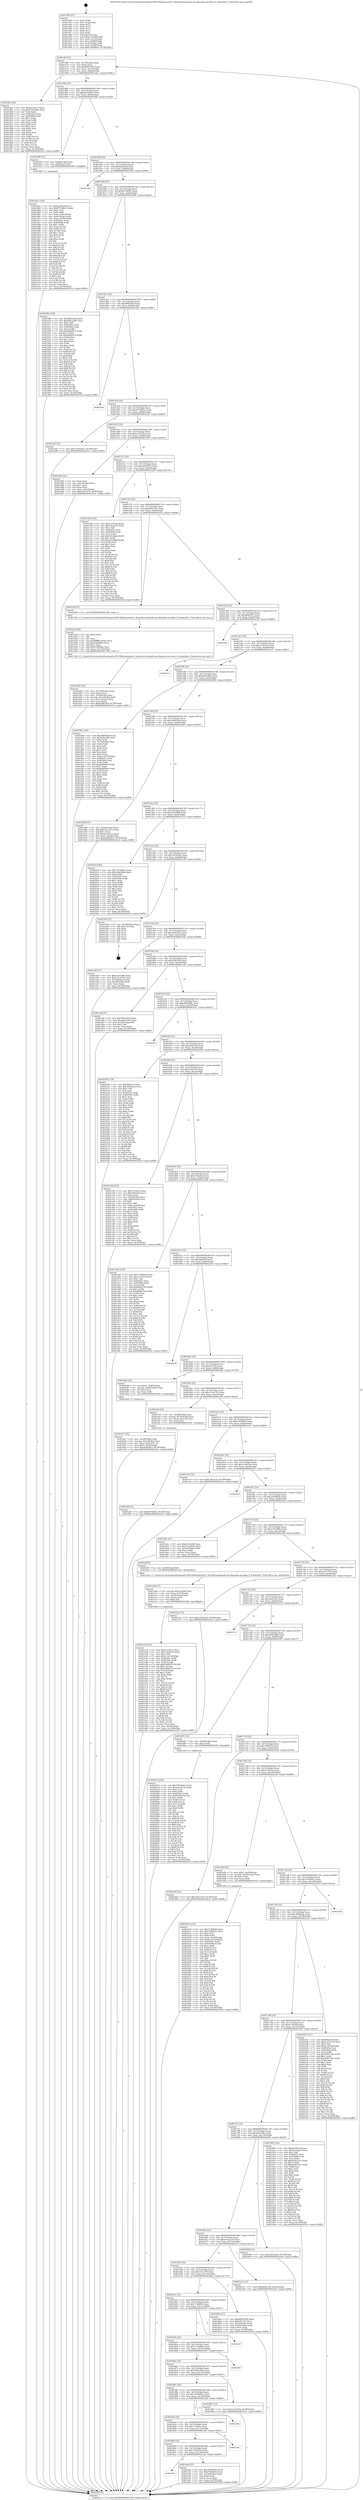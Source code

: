 digraph "0x401440" {
  label = "0x401440 (/mnt/c/Users/mathe/Desktop/tcc/POCII/binaries/extr_linuxdriversdmadw-axi-dmacdw-axi-dmac.h_dchan2dev_Final-ollvm.out::main(0))"
  labelloc = "t"
  node[shape=record]

  Entry [label="",width=0.3,height=0.3,shape=circle,fillcolor=black,style=filled]
  "0x40146f" [label="{
     0x40146f [23]\l
     | [instrs]\l
     &nbsp;&nbsp;0x40146f \<+3\>: mov -0x78(%rbp),%eax\l
     &nbsp;&nbsp;0x401472 \<+2\>: mov %eax,%ecx\l
     &nbsp;&nbsp;0x401474 \<+6\>: sub $0x80891830,%ecx\l
     &nbsp;&nbsp;0x40147a \<+3\>: mov %eax,-0x7c(%rbp)\l
     &nbsp;&nbsp;0x40147d \<+3\>: mov %ecx,-0x80(%rbp)\l
     &nbsp;&nbsp;0x401480 \<+6\>: je 0000000000401dac \<main+0x96c\>\l
  }"]
  "0x401dac" [label="{
     0x401dac [83]\l
     | [instrs]\l
     &nbsp;&nbsp;0x401dac \<+5\>: mov $0xacc25e12,%eax\l
     &nbsp;&nbsp;0x401db1 \<+5\>: mov $0x276c089e,%ecx\l
     &nbsp;&nbsp;0x401db6 \<+2\>: xor %edx,%edx\l
     &nbsp;&nbsp;0x401db8 \<+7\>: mov 0x40505c,%esi\l
     &nbsp;&nbsp;0x401dbf \<+7\>: mov 0x405060,%edi\l
     &nbsp;&nbsp;0x401dc6 \<+3\>: sub $0x1,%edx\l
     &nbsp;&nbsp;0x401dc9 \<+3\>: mov %esi,%r8d\l
     &nbsp;&nbsp;0x401dcc \<+3\>: add %edx,%r8d\l
     &nbsp;&nbsp;0x401dcf \<+4\>: imul %r8d,%esi\l
     &nbsp;&nbsp;0x401dd3 \<+3\>: and $0x1,%esi\l
     &nbsp;&nbsp;0x401dd6 \<+3\>: cmp $0x0,%esi\l
     &nbsp;&nbsp;0x401dd9 \<+4\>: sete %r9b\l
     &nbsp;&nbsp;0x401ddd \<+3\>: cmp $0xa,%edi\l
     &nbsp;&nbsp;0x401de0 \<+4\>: setl %r10b\l
     &nbsp;&nbsp;0x401de4 \<+3\>: mov %r9b,%r11b\l
     &nbsp;&nbsp;0x401de7 \<+3\>: and %r10b,%r11b\l
     &nbsp;&nbsp;0x401dea \<+3\>: xor %r10b,%r9b\l
     &nbsp;&nbsp;0x401ded \<+3\>: or %r9b,%r11b\l
     &nbsp;&nbsp;0x401df0 \<+4\>: test $0x1,%r11b\l
     &nbsp;&nbsp;0x401df4 \<+3\>: cmovne %ecx,%eax\l
     &nbsp;&nbsp;0x401df7 \<+3\>: mov %eax,-0x78(%rbp)\l
     &nbsp;&nbsp;0x401dfa \<+5\>: jmp 0000000000402434 \<main+0xff4\>\l
  }"]
  "0x401486" [label="{
     0x401486 [25]\l
     | [instrs]\l
     &nbsp;&nbsp;0x401486 \<+5\>: jmp 000000000040148b \<main+0x4b\>\l
     &nbsp;&nbsp;0x40148b \<+3\>: mov -0x7c(%rbp),%eax\l
     &nbsp;&nbsp;0x40148e \<+5\>: sub $0x82e3ae97,%eax\l
     &nbsp;&nbsp;0x401493 \<+6\>: mov %eax,-0x84(%rbp)\l
     &nbsp;&nbsp;0x401499 \<+6\>: je 000000000040199f \<main+0x55f\>\l
  }"]
  Exit [label="",width=0.3,height=0.3,shape=circle,fillcolor=black,style=filled,peripheries=2]
  "0x40199f" [label="{
     0x40199f [13]\l
     | [instrs]\l
     &nbsp;&nbsp;0x40199f \<+4\>: mov -0x48(%rbp),%rax\l
     &nbsp;&nbsp;0x4019a3 \<+4\>: mov 0x8(%rax),%rdi\l
     &nbsp;&nbsp;0x4019a7 \<+5\>: call 0000000000401060 \<atoi@plt\>\l
     | [calls]\l
     &nbsp;&nbsp;0x401060 \{1\} (unknown)\l
  }"]
  "0x40149f" [label="{
     0x40149f [25]\l
     | [instrs]\l
     &nbsp;&nbsp;0x40149f \<+5\>: jmp 00000000004014a4 \<main+0x64\>\l
     &nbsp;&nbsp;0x4014a4 \<+3\>: mov -0x7c(%rbp),%eax\l
     &nbsp;&nbsp;0x4014a7 \<+5\>: sub $0x8a458cef,%eax\l
     &nbsp;&nbsp;0x4014ac \<+6\>: mov %eax,-0x88(%rbp)\l
     &nbsp;&nbsp;0x4014b2 \<+6\>: je 000000000040234b \<main+0xf0b\>\l
  }"]
  "0x402073" [label="{
     0x402073 [142]\l
     | [instrs]\l
     &nbsp;&nbsp;0x402073 \<+5\>: mov $0x7943bbb1,%ecx\l
     &nbsp;&nbsp;0x402078 \<+5\>: mov $0x443aec20,%edx\l
     &nbsp;&nbsp;0x40207d \<+3\>: mov $0x1,%sil\l
     &nbsp;&nbsp;0x402080 \<+3\>: xor %r8d,%r8d\l
     &nbsp;&nbsp;0x402083 \<+8\>: mov 0x40505c,%r9d\l
     &nbsp;&nbsp;0x40208b \<+8\>: mov 0x405060,%r10d\l
     &nbsp;&nbsp;0x402093 \<+4\>: sub $0x1,%r8d\l
     &nbsp;&nbsp;0x402097 \<+3\>: mov %r9d,%r11d\l
     &nbsp;&nbsp;0x40209a \<+3\>: add %r8d,%r11d\l
     &nbsp;&nbsp;0x40209d \<+4\>: imul %r11d,%r9d\l
     &nbsp;&nbsp;0x4020a1 \<+4\>: and $0x1,%r9d\l
     &nbsp;&nbsp;0x4020a5 \<+4\>: cmp $0x0,%r9d\l
     &nbsp;&nbsp;0x4020a9 \<+3\>: sete %bl\l
     &nbsp;&nbsp;0x4020ac \<+4\>: cmp $0xa,%r10d\l
     &nbsp;&nbsp;0x4020b0 \<+4\>: setl %r14b\l
     &nbsp;&nbsp;0x4020b4 \<+3\>: mov %bl,%r15b\l
     &nbsp;&nbsp;0x4020b7 \<+4\>: xor $0xff,%r15b\l
     &nbsp;&nbsp;0x4020bb \<+3\>: mov %r14b,%r12b\l
     &nbsp;&nbsp;0x4020be \<+4\>: xor $0xff,%r12b\l
     &nbsp;&nbsp;0x4020c2 \<+4\>: xor $0x0,%sil\l
     &nbsp;&nbsp;0x4020c6 \<+3\>: mov %r15b,%r13b\l
     &nbsp;&nbsp;0x4020c9 \<+4\>: and $0x0,%r13b\l
     &nbsp;&nbsp;0x4020cd \<+3\>: and %sil,%bl\l
     &nbsp;&nbsp;0x4020d0 \<+3\>: mov %r12b,%al\l
     &nbsp;&nbsp;0x4020d3 \<+2\>: and $0x0,%al\l
     &nbsp;&nbsp;0x4020d5 \<+3\>: and %sil,%r14b\l
     &nbsp;&nbsp;0x4020d8 \<+3\>: or %bl,%r13b\l
     &nbsp;&nbsp;0x4020db \<+3\>: or %r14b,%al\l
     &nbsp;&nbsp;0x4020de \<+3\>: xor %al,%r13b\l
     &nbsp;&nbsp;0x4020e1 \<+3\>: or %r12b,%r15b\l
     &nbsp;&nbsp;0x4020e4 \<+4\>: xor $0xff,%r15b\l
     &nbsp;&nbsp;0x4020e8 \<+4\>: or $0x0,%sil\l
     &nbsp;&nbsp;0x4020ec \<+3\>: and %sil,%r15b\l
     &nbsp;&nbsp;0x4020ef \<+3\>: or %r15b,%r13b\l
     &nbsp;&nbsp;0x4020f2 \<+4\>: test $0x1,%r13b\l
     &nbsp;&nbsp;0x4020f6 \<+3\>: cmovne %edx,%ecx\l
     &nbsp;&nbsp;0x4020f9 \<+3\>: mov %ecx,-0x78(%rbp)\l
     &nbsp;&nbsp;0x4020fc \<+5\>: jmp 0000000000402434 \<main+0xff4\>\l
  }"]
  "0x40234b" [label="{
     0x40234b\l
  }", style=dashed]
  "0x4014b8" [label="{
     0x4014b8 [25]\l
     | [instrs]\l
     &nbsp;&nbsp;0x4014b8 \<+5\>: jmp 00000000004014bd \<main+0x7d\>\l
     &nbsp;&nbsp;0x4014bd \<+3\>: mov -0x7c(%rbp),%eax\l
     &nbsp;&nbsp;0x4014c0 \<+5\>: sub $0x8a79bf45,%eax\l
     &nbsp;&nbsp;0x4014c5 \<+6\>: mov %eax,-0x8c(%rbp)\l
     &nbsp;&nbsp;0x4014cb \<+6\>: je 0000000000401f0b \<main+0xacb\>\l
  }"]
  "0x401eff" [label="{
     0x401eff [12]\l
     | [instrs]\l
     &nbsp;&nbsp;0x401eff \<+7\>: movl $0x8a79bf45,-0x78(%rbp)\l
     &nbsp;&nbsp;0x401f06 \<+5\>: jmp 0000000000402434 \<main+0xff4\>\l
  }"]
  "0x401f0b" [label="{
     0x401f0b [144]\l
     | [instrs]\l
     &nbsp;&nbsp;0x401f0b \<+5\>: mov $0x8f883b56,%eax\l
     &nbsp;&nbsp;0x401f10 \<+5\>: mov $0xb061a683,%ecx\l
     &nbsp;&nbsp;0x401f15 \<+2\>: mov $0x1,%dl\l
     &nbsp;&nbsp;0x401f17 \<+7\>: mov 0x40505c,%esi\l
     &nbsp;&nbsp;0x401f1e \<+7\>: mov 0x405060,%edi\l
     &nbsp;&nbsp;0x401f25 \<+3\>: mov %esi,%r8d\l
     &nbsp;&nbsp;0x401f28 \<+7\>: add $0xb6bfa975,%r8d\l
     &nbsp;&nbsp;0x401f2f \<+4\>: sub $0x1,%r8d\l
     &nbsp;&nbsp;0x401f33 \<+7\>: sub $0xb6bfa975,%r8d\l
     &nbsp;&nbsp;0x401f3a \<+4\>: imul %r8d,%esi\l
     &nbsp;&nbsp;0x401f3e \<+3\>: and $0x1,%esi\l
     &nbsp;&nbsp;0x401f41 \<+3\>: cmp $0x0,%esi\l
     &nbsp;&nbsp;0x401f44 \<+4\>: sete %r9b\l
     &nbsp;&nbsp;0x401f48 \<+3\>: cmp $0xa,%edi\l
     &nbsp;&nbsp;0x401f4b \<+4\>: setl %r10b\l
     &nbsp;&nbsp;0x401f4f \<+3\>: mov %r9b,%r11b\l
     &nbsp;&nbsp;0x401f52 \<+4\>: xor $0xff,%r11b\l
     &nbsp;&nbsp;0x401f56 \<+3\>: mov %r10b,%bl\l
     &nbsp;&nbsp;0x401f59 \<+3\>: xor $0xff,%bl\l
     &nbsp;&nbsp;0x401f5c \<+3\>: xor $0x1,%dl\l
     &nbsp;&nbsp;0x401f5f \<+3\>: mov %r11b,%r14b\l
     &nbsp;&nbsp;0x401f62 \<+4\>: and $0xff,%r14b\l
     &nbsp;&nbsp;0x401f66 \<+3\>: and %dl,%r9b\l
     &nbsp;&nbsp;0x401f69 \<+3\>: mov %bl,%r15b\l
     &nbsp;&nbsp;0x401f6c \<+4\>: and $0xff,%r15b\l
     &nbsp;&nbsp;0x401f70 \<+3\>: and %dl,%r10b\l
     &nbsp;&nbsp;0x401f73 \<+3\>: or %r9b,%r14b\l
     &nbsp;&nbsp;0x401f76 \<+3\>: or %r10b,%r15b\l
     &nbsp;&nbsp;0x401f79 \<+3\>: xor %r15b,%r14b\l
     &nbsp;&nbsp;0x401f7c \<+3\>: or %bl,%r11b\l
     &nbsp;&nbsp;0x401f7f \<+4\>: xor $0xff,%r11b\l
     &nbsp;&nbsp;0x401f83 \<+3\>: or $0x1,%dl\l
     &nbsp;&nbsp;0x401f86 \<+3\>: and %dl,%r11b\l
     &nbsp;&nbsp;0x401f89 \<+3\>: or %r11b,%r14b\l
     &nbsp;&nbsp;0x401f8c \<+4\>: test $0x1,%r14b\l
     &nbsp;&nbsp;0x401f90 \<+3\>: cmovne %ecx,%eax\l
     &nbsp;&nbsp;0x401f93 \<+3\>: mov %eax,-0x78(%rbp)\l
     &nbsp;&nbsp;0x401f96 \<+5\>: jmp 0000000000402434 \<main+0xff4\>\l
  }"]
  "0x4014d1" [label="{
     0x4014d1 [25]\l
     | [instrs]\l
     &nbsp;&nbsp;0x4014d1 \<+5\>: jmp 00000000004014d6 \<main+0x96\>\l
     &nbsp;&nbsp;0x4014d6 \<+3\>: mov -0x7c(%rbp),%eax\l
     &nbsp;&nbsp;0x4014d9 \<+5\>: sub $0x8f883b56,%eax\l
     &nbsp;&nbsp;0x4014de \<+6\>: mov %eax,-0x90(%rbp)\l
     &nbsp;&nbsp;0x4014e4 \<+6\>: je 00000000004023de \<main+0xf9e\>\l
  }"]
  "0x401e23" [label="{
     0x401e23 [161]\l
     | [instrs]\l
     &nbsp;&nbsp;0x401e23 \<+5\>: mov $0xacc25e12,%esi\l
     &nbsp;&nbsp;0x401e28 \<+5\>: mov $0x1e83b619,%ecx\l
     &nbsp;&nbsp;0x401e2d \<+2\>: mov $0x1,%dl\l
     &nbsp;&nbsp;0x401e2f \<+7\>: movl $0x0,-0x74(%rbp)\l
     &nbsp;&nbsp;0x401e36 \<+8\>: mov 0x40505c,%r8d\l
     &nbsp;&nbsp;0x401e3e \<+8\>: mov 0x405060,%r9d\l
     &nbsp;&nbsp;0x401e46 \<+3\>: mov %r8d,%r10d\l
     &nbsp;&nbsp;0x401e49 \<+7\>: add $0x6360f870,%r10d\l
     &nbsp;&nbsp;0x401e50 \<+4\>: sub $0x1,%r10d\l
     &nbsp;&nbsp;0x401e54 \<+7\>: sub $0x6360f870,%r10d\l
     &nbsp;&nbsp;0x401e5b \<+4\>: imul %r10d,%r8d\l
     &nbsp;&nbsp;0x401e5f \<+4\>: and $0x1,%r8d\l
     &nbsp;&nbsp;0x401e63 \<+4\>: cmp $0x0,%r8d\l
     &nbsp;&nbsp;0x401e67 \<+4\>: sete %r11b\l
     &nbsp;&nbsp;0x401e6b \<+4\>: cmp $0xa,%r9d\l
     &nbsp;&nbsp;0x401e6f \<+3\>: setl %bl\l
     &nbsp;&nbsp;0x401e72 \<+3\>: mov %r11b,%r14b\l
     &nbsp;&nbsp;0x401e75 \<+4\>: xor $0xff,%r14b\l
     &nbsp;&nbsp;0x401e79 \<+3\>: mov %bl,%r15b\l
     &nbsp;&nbsp;0x401e7c \<+4\>: xor $0xff,%r15b\l
     &nbsp;&nbsp;0x401e80 \<+3\>: xor $0x0,%dl\l
     &nbsp;&nbsp;0x401e83 \<+3\>: mov %r14b,%r12b\l
     &nbsp;&nbsp;0x401e86 \<+4\>: and $0x0,%r12b\l
     &nbsp;&nbsp;0x401e8a \<+3\>: and %dl,%r11b\l
     &nbsp;&nbsp;0x401e8d \<+3\>: mov %r15b,%r13b\l
     &nbsp;&nbsp;0x401e90 \<+4\>: and $0x0,%r13b\l
     &nbsp;&nbsp;0x401e94 \<+2\>: and %dl,%bl\l
     &nbsp;&nbsp;0x401e96 \<+3\>: or %r11b,%r12b\l
     &nbsp;&nbsp;0x401e99 \<+3\>: or %bl,%r13b\l
     &nbsp;&nbsp;0x401e9c \<+3\>: xor %r13b,%r12b\l
     &nbsp;&nbsp;0x401e9f \<+3\>: or %r15b,%r14b\l
     &nbsp;&nbsp;0x401ea2 \<+4\>: xor $0xff,%r14b\l
     &nbsp;&nbsp;0x401ea6 \<+3\>: or $0x0,%dl\l
     &nbsp;&nbsp;0x401ea9 \<+3\>: and %dl,%r14b\l
     &nbsp;&nbsp;0x401eac \<+3\>: or %r14b,%r12b\l
     &nbsp;&nbsp;0x401eaf \<+4\>: test $0x1,%r12b\l
     &nbsp;&nbsp;0x401eb3 \<+3\>: cmovne %ecx,%esi\l
     &nbsp;&nbsp;0x401eb6 \<+3\>: mov %esi,-0x78(%rbp)\l
     &nbsp;&nbsp;0x401eb9 \<+6\>: mov %eax,-0x138(%rbp)\l
     &nbsp;&nbsp;0x401ebf \<+5\>: jmp 0000000000402434 \<main+0xff4\>\l
  }"]
  "0x4023de" [label="{
     0x4023de\l
  }", style=dashed]
  "0x4014ea" [label="{
     0x4014ea [25]\l
     | [instrs]\l
     &nbsp;&nbsp;0x4014ea \<+5\>: jmp 00000000004014ef \<main+0xaf\>\l
     &nbsp;&nbsp;0x4014ef \<+3\>: mov -0x7c(%rbp),%eax\l
     &nbsp;&nbsp;0x4014f2 \<+5\>: sub $0x97158b31,%eax\l
     &nbsp;&nbsp;0x4014f7 \<+6\>: mov %eax,-0x94(%rbp)\l
     &nbsp;&nbsp;0x4014fd \<+6\>: je 0000000000401a42 \<main+0x602\>\l
  }"]
  "0x401e08" [label="{
     0x401e08 [27]\l
     | [instrs]\l
     &nbsp;&nbsp;0x401e08 \<+10\>: movabs $0x4030b6,%rdi\l
     &nbsp;&nbsp;0x401e12 \<+4\>: mov %rax,-0x70(%rbp)\l
     &nbsp;&nbsp;0x401e16 \<+4\>: mov -0x70(%rbp),%rax\l
     &nbsp;&nbsp;0x401e1a \<+2\>: mov (%rax),%esi\l
     &nbsp;&nbsp;0x401e1c \<+2\>: mov $0x0,%al\l
     &nbsp;&nbsp;0x401e1e \<+5\>: call 0000000000401040 \<printf@plt\>\l
     | [calls]\l
     &nbsp;&nbsp;0x401040 \{1\} (unknown)\l
  }"]
  "0x401a42" [label="{
     0x401a42 [12]\l
     | [instrs]\l
     &nbsp;&nbsp;0x401a42 \<+7\>: movl $0x7c942d16,-0x78(%rbp)\l
     &nbsp;&nbsp;0x401a49 \<+5\>: jmp 0000000000402434 \<main+0xff4\>\l
  }"]
  "0x401503" [label="{
     0x401503 [25]\l
     | [instrs]\l
     &nbsp;&nbsp;0x401503 \<+5\>: jmp 0000000000401508 \<main+0xc8\>\l
     &nbsp;&nbsp;0x401508 \<+3\>: mov -0x7c(%rbp),%eax\l
     &nbsp;&nbsp;0x40150b \<+5\>: sub $0xa3a7b70e,%eax\l
     &nbsp;&nbsp;0x401510 \<+6\>: mov %eax,-0x98(%rbp)\l
     &nbsp;&nbsp;0x401516 \<+6\>: je 0000000000401d93 \<main+0x953\>\l
  }"]
  "0x401d45" [label="{
     0x401d45 [35]\l
     | [instrs]\l
     &nbsp;&nbsp;0x401d45 \<+6\>: mov -0x134(%rbp),%ecx\l
     &nbsp;&nbsp;0x401d4b \<+3\>: imul %eax,%ecx\l
     &nbsp;&nbsp;0x401d4e \<+4\>: mov -0x58(%rbp),%rsi\l
     &nbsp;&nbsp;0x401d52 \<+4\>: movslq -0x5c(%rbp),%rdi\l
     &nbsp;&nbsp;0x401d56 \<+4\>: mov (%rsi,%rdi,8),%rsi\l
     &nbsp;&nbsp;0x401d5a \<+2\>: mov %ecx,(%rsi)\l
     &nbsp;&nbsp;0x401d5c \<+7\>: movl $0xb28834a0,-0x78(%rbp)\l
     &nbsp;&nbsp;0x401d63 \<+5\>: jmp 0000000000402434 \<main+0xff4\>\l
  }"]
  "0x401d93" [label="{
     0x401d93 [25]\l
     | [instrs]\l
     &nbsp;&nbsp;0x401d93 \<+2\>: xor %eax,%eax\l
     &nbsp;&nbsp;0x401d95 \<+3\>: mov -0x5c(%rbp),%ecx\l
     &nbsp;&nbsp;0x401d98 \<+3\>: sub $0x1,%eax\l
     &nbsp;&nbsp;0x401d9b \<+2\>: sub %eax,%ecx\l
     &nbsp;&nbsp;0x401d9d \<+3\>: mov %ecx,-0x5c(%rbp)\l
     &nbsp;&nbsp;0x401da0 \<+7\>: movl $0x554c197f,-0x78(%rbp)\l
     &nbsp;&nbsp;0x401da7 \<+5\>: jmp 0000000000402434 \<main+0xff4\>\l
  }"]
  "0x40151c" [label="{
     0x40151c [25]\l
     | [instrs]\l
     &nbsp;&nbsp;0x40151c \<+5\>: jmp 0000000000401521 \<main+0xe1\>\l
     &nbsp;&nbsp;0x401521 \<+3\>: mov -0x7c(%rbp),%eax\l
     &nbsp;&nbsp;0x401524 \<+5\>: sub $0xa40638c5,%eax\l
     &nbsp;&nbsp;0x401529 \<+6\>: mov %eax,-0x9c(%rbp)\l
     &nbsp;&nbsp;0x40152f \<+6\>: je 0000000000401c06 \<main+0x7c6\>\l
  }"]
  "0x401d1d" [label="{
     0x401d1d [40]\l
     | [instrs]\l
     &nbsp;&nbsp;0x401d1d \<+5\>: mov $0x2,%ecx\l
     &nbsp;&nbsp;0x401d22 \<+1\>: cltd\l
     &nbsp;&nbsp;0x401d23 \<+2\>: idiv %ecx\l
     &nbsp;&nbsp;0x401d25 \<+6\>: imul $0xfffffffe,%edx,%ecx\l
     &nbsp;&nbsp;0x401d2b \<+6\>: sub $0x619d066a,%ecx\l
     &nbsp;&nbsp;0x401d31 \<+3\>: add $0x1,%ecx\l
     &nbsp;&nbsp;0x401d34 \<+6\>: add $0x619d066a,%ecx\l
     &nbsp;&nbsp;0x401d3a \<+6\>: mov %ecx,-0x134(%rbp)\l
     &nbsp;&nbsp;0x401d40 \<+5\>: call 0000000000401160 \<next_i\>\l
     | [calls]\l
     &nbsp;&nbsp;0x401160 \{1\} (/mnt/c/Users/mathe/Desktop/tcc/POCII/binaries/extr_linuxdriversdmadw-axi-dmacdw-axi-dmac.h_dchan2dev_Final-ollvm.out::next_i)\l
  }"]
  "0x401c06" [label="{
     0x401c06 [144]\l
     | [instrs]\l
     &nbsp;&nbsp;0x401c06 \<+5\>: mov $0x7c232fce,%eax\l
     &nbsp;&nbsp;0x401c0b \<+5\>: mov $0xf10aa193,%ecx\l
     &nbsp;&nbsp;0x401c10 \<+2\>: mov $0x1,%dl\l
     &nbsp;&nbsp;0x401c12 \<+7\>: mov 0x40505c,%esi\l
     &nbsp;&nbsp;0x401c19 \<+7\>: mov 0x405060,%edi\l
     &nbsp;&nbsp;0x401c20 \<+3\>: mov %esi,%r8d\l
     &nbsp;&nbsp;0x401c23 \<+7\>: add $0x341c8a6d,%r8d\l
     &nbsp;&nbsp;0x401c2a \<+4\>: sub $0x1,%r8d\l
     &nbsp;&nbsp;0x401c2e \<+7\>: sub $0x341c8a6d,%r8d\l
     &nbsp;&nbsp;0x401c35 \<+4\>: imul %r8d,%esi\l
     &nbsp;&nbsp;0x401c39 \<+3\>: and $0x1,%esi\l
     &nbsp;&nbsp;0x401c3c \<+3\>: cmp $0x0,%esi\l
     &nbsp;&nbsp;0x401c3f \<+4\>: sete %r9b\l
     &nbsp;&nbsp;0x401c43 \<+3\>: cmp $0xa,%edi\l
     &nbsp;&nbsp;0x401c46 \<+4\>: setl %r10b\l
     &nbsp;&nbsp;0x401c4a \<+3\>: mov %r9b,%r11b\l
     &nbsp;&nbsp;0x401c4d \<+4\>: xor $0xff,%r11b\l
     &nbsp;&nbsp;0x401c51 \<+3\>: mov %r10b,%bl\l
     &nbsp;&nbsp;0x401c54 \<+3\>: xor $0xff,%bl\l
     &nbsp;&nbsp;0x401c57 \<+3\>: xor $0x1,%dl\l
     &nbsp;&nbsp;0x401c5a \<+3\>: mov %r11b,%r14b\l
     &nbsp;&nbsp;0x401c5d \<+4\>: and $0xff,%r14b\l
     &nbsp;&nbsp;0x401c61 \<+3\>: and %dl,%r9b\l
     &nbsp;&nbsp;0x401c64 \<+3\>: mov %bl,%r15b\l
     &nbsp;&nbsp;0x401c67 \<+4\>: and $0xff,%r15b\l
     &nbsp;&nbsp;0x401c6b \<+3\>: and %dl,%r10b\l
     &nbsp;&nbsp;0x401c6e \<+3\>: or %r9b,%r14b\l
     &nbsp;&nbsp;0x401c71 \<+3\>: or %r10b,%r15b\l
     &nbsp;&nbsp;0x401c74 \<+3\>: xor %r15b,%r14b\l
     &nbsp;&nbsp;0x401c77 \<+3\>: or %bl,%r11b\l
     &nbsp;&nbsp;0x401c7a \<+4\>: xor $0xff,%r11b\l
     &nbsp;&nbsp;0x401c7e \<+3\>: or $0x1,%dl\l
     &nbsp;&nbsp;0x401c81 \<+3\>: and %dl,%r11b\l
     &nbsp;&nbsp;0x401c84 \<+3\>: or %r11b,%r14b\l
     &nbsp;&nbsp;0x401c87 \<+4\>: test $0x1,%r14b\l
     &nbsp;&nbsp;0x401c8b \<+3\>: cmovne %ecx,%eax\l
     &nbsp;&nbsp;0x401c8e \<+3\>: mov %eax,-0x78(%rbp)\l
     &nbsp;&nbsp;0x401c91 \<+5\>: jmp 0000000000402434 \<main+0xff4\>\l
  }"]
  "0x401535" [label="{
     0x401535 [25]\l
     | [instrs]\l
     &nbsp;&nbsp;0x401535 \<+5\>: jmp 000000000040153a \<main+0xfa\>\l
     &nbsp;&nbsp;0x40153a \<+3\>: mov -0x7c(%rbp),%eax\l
     &nbsp;&nbsp;0x40153d \<+5\>: sub $0xa60e3e45,%eax\l
     &nbsp;&nbsp;0x401542 \<+6\>: mov %eax,-0xa0(%rbp)\l
     &nbsp;&nbsp;0x401548 \<+6\>: je 0000000000401d18 \<main+0x8d8\>\l
  }"]
  "0x401be7" [label="{
     0x401be7 [31]\l
     | [instrs]\l
     &nbsp;&nbsp;0x401be7 \<+4\>: mov -0x58(%rbp),%rdi\l
     &nbsp;&nbsp;0x401beb \<+4\>: movslq -0x5c(%rbp),%rcx\l
     &nbsp;&nbsp;0x401bef \<+4\>: mov %rax,(%rdi,%rcx,8)\l
     &nbsp;&nbsp;0x401bf3 \<+7\>: movl $0x0,-0x64(%rbp)\l
     &nbsp;&nbsp;0x401bfa \<+7\>: movl $0xa40638c5,-0x78(%rbp)\l
     &nbsp;&nbsp;0x401c01 \<+5\>: jmp 0000000000402434 \<main+0xff4\>\l
  }"]
  "0x401d18" [label="{
     0x401d18 [5]\l
     | [instrs]\l
     &nbsp;&nbsp;0x401d18 \<+5\>: call 0000000000401160 \<next_i\>\l
     | [calls]\l
     &nbsp;&nbsp;0x401160 \{1\} (/mnt/c/Users/mathe/Desktop/tcc/POCII/binaries/extr_linuxdriversdmadw-axi-dmacdw-axi-dmac.h_dchan2dev_Final-ollvm.out::next_i)\l
  }"]
  "0x40154e" [label="{
     0x40154e [25]\l
     | [instrs]\l
     &nbsp;&nbsp;0x40154e \<+5\>: jmp 0000000000401553 \<main+0x113\>\l
     &nbsp;&nbsp;0x401553 \<+3\>: mov -0x7c(%rbp),%eax\l
     &nbsp;&nbsp;0x401556 \<+5\>: sub $0xa8a6f1d7,%eax\l
     &nbsp;&nbsp;0x40155b \<+6\>: mov %eax,-0xa4(%rbp)\l
     &nbsp;&nbsp;0x401561 \<+6\>: je 00000000004021a9 \<main+0xd69\>\l
  }"]
  "0x401b10" [label="{
     0x401b10 [153]\l
     | [instrs]\l
     &nbsp;&nbsp;0x401b10 \<+5\>: mov $0x714fd044,%ecx\l
     &nbsp;&nbsp;0x401b15 \<+5\>: mov $0x31ff4522,%edx\l
     &nbsp;&nbsp;0x401b1a \<+3\>: mov $0x1,%sil\l
     &nbsp;&nbsp;0x401b1d \<+3\>: xor %r8d,%r8d\l
     &nbsp;&nbsp;0x401b20 \<+4\>: mov %rax,-0x58(%rbp)\l
     &nbsp;&nbsp;0x401b24 \<+7\>: movl $0x0,-0x5c(%rbp)\l
     &nbsp;&nbsp;0x401b2b \<+8\>: mov 0x40505c,%r9d\l
     &nbsp;&nbsp;0x401b33 \<+8\>: mov 0x405060,%r10d\l
     &nbsp;&nbsp;0x401b3b \<+4\>: sub $0x1,%r8d\l
     &nbsp;&nbsp;0x401b3f \<+3\>: mov %r9d,%r11d\l
     &nbsp;&nbsp;0x401b42 \<+3\>: add %r8d,%r11d\l
     &nbsp;&nbsp;0x401b45 \<+4\>: imul %r11d,%r9d\l
     &nbsp;&nbsp;0x401b49 \<+4\>: and $0x1,%r9d\l
     &nbsp;&nbsp;0x401b4d \<+4\>: cmp $0x0,%r9d\l
     &nbsp;&nbsp;0x401b51 \<+3\>: sete %bl\l
     &nbsp;&nbsp;0x401b54 \<+4\>: cmp $0xa,%r10d\l
     &nbsp;&nbsp;0x401b58 \<+4\>: setl %r14b\l
     &nbsp;&nbsp;0x401b5c \<+3\>: mov %bl,%r15b\l
     &nbsp;&nbsp;0x401b5f \<+4\>: xor $0xff,%r15b\l
     &nbsp;&nbsp;0x401b63 \<+3\>: mov %r14b,%r12b\l
     &nbsp;&nbsp;0x401b66 \<+4\>: xor $0xff,%r12b\l
     &nbsp;&nbsp;0x401b6a \<+4\>: xor $0x0,%sil\l
     &nbsp;&nbsp;0x401b6e \<+3\>: mov %r15b,%r13b\l
     &nbsp;&nbsp;0x401b71 \<+4\>: and $0x0,%r13b\l
     &nbsp;&nbsp;0x401b75 \<+3\>: and %sil,%bl\l
     &nbsp;&nbsp;0x401b78 \<+3\>: mov %r12b,%al\l
     &nbsp;&nbsp;0x401b7b \<+2\>: and $0x0,%al\l
     &nbsp;&nbsp;0x401b7d \<+3\>: and %sil,%r14b\l
     &nbsp;&nbsp;0x401b80 \<+3\>: or %bl,%r13b\l
     &nbsp;&nbsp;0x401b83 \<+3\>: or %r14b,%al\l
     &nbsp;&nbsp;0x401b86 \<+3\>: xor %al,%r13b\l
     &nbsp;&nbsp;0x401b89 \<+3\>: or %r12b,%r15b\l
     &nbsp;&nbsp;0x401b8c \<+4\>: xor $0xff,%r15b\l
     &nbsp;&nbsp;0x401b90 \<+4\>: or $0x0,%sil\l
     &nbsp;&nbsp;0x401b94 \<+3\>: and %sil,%r15b\l
     &nbsp;&nbsp;0x401b97 \<+3\>: or %r15b,%r13b\l
     &nbsp;&nbsp;0x401b9a \<+4\>: test $0x1,%r13b\l
     &nbsp;&nbsp;0x401b9e \<+3\>: cmovne %edx,%ecx\l
     &nbsp;&nbsp;0x401ba1 \<+3\>: mov %ecx,-0x78(%rbp)\l
     &nbsp;&nbsp;0x401ba4 \<+5\>: jmp 0000000000402434 \<main+0xff4\>\l
  }"]
  "0x4021a9" [label="{
     0x4021a9\l
  }", style=dashed]
  "0x401567" [label="{
     0x401567 [25]\l
     | [instrs]\l
     &nbsp;&nbsp;0x401567 \<+5\>: jmp 000000000040156c \<main+0x12c\>\l
     &nbsp;&nbsp;0x40156c \<+3\>: mov -0x7c(%rbp),%eax\l
     &nbsp;&nbsp;0x40156f \<+5\>: sub $0xacc25e12,%eax\l
     &nbsp;&nbsp;0x401574 \<+6\>: mov %eax,-0xa8(%rbp)\l
     &nbsp;&nbsp;0x40157a \<+6\>: je 00000000004023a1 \<main+0xf61\>\l
  }"]
  "0x4018d2" [label="{
     0x4018d2\l
  }", style=dashed]
  "0x4023a1" [label="{
     0x4023a1\l
  }", style=dashed]
  "0x401580" [label="{
     0x401580 [25]\l
     | [instrs]\l
     &nbsp;&nbsp;0x401580 \<+5\>: jmp 0000000000401585 \<main+0x145\>\l
     &nbsp;&nbsp;0x401585 \<+3\>: mov -0x7c(%rbp),%eax\l
     &nbsp;&nbsp;0x401588 \<+5\>: sub $0xb061a683,%eax\l
     &nbsp;&nbsp;0x40158d \<+6\>: mov %eax,-0xac(%rbp)\l
     &nbsp;&nbsp;0x401593 \<+6\>: je 0000000000401f9b \<main+0xb5b\>\l
  }"]
  "0x401a4e" [label="{
     0x401a4e [27]\l
     | [instrs]\l
     &nbsp;&nbsp;0x401a4e \<+5\>: mov $0x3976064e,%eax\l
     &nbsp;&nbsp;0x401a53 \<+5\>: mov $0xf7664d5d,%ecx\l
     &nbsp;&nbsp;0x401a58 \<+3\>: mov -0x30(%rbp),%edx\l
     &nbsp;&nbsp;0x401a5b \<+3\>: cmp $0x0,%edx\l
     &nbsp;&nbsp;0x401a5e \<+3\>: cmove %ecx,%eax\l
     &nbsp;&nbsp;0x401a61 \<+3\>: mov %eax,-0x78(%rbp)\l
     &nbsp;&nbsp;0x401a64 \<+5\>: jmp 0000000000402434 \<main+0xff4\>\l
  }"]
  "0x401f9b" [label="{
     0x401f9b [109]\l
     | [instrs]\l
     &nbsp;&nbsp;0x401f9b \<+5\>: mov $0x8f883b56,%eax\l
     &nbsp;&nbsp;0x401fa0 \<+5\>: mov $0x42fca39b,%ecx\l
     &nbsp;&nbsp;0x401fa5 \<+2\>: xor %edx,%edx\l
     &nbsp;&nbsp;0x401fa7 \<+3\>: mov -0x74(%rbp),%esi\l
     &nbsp;&nbsp;0x401faa \<+2\>: mov %edx,%edi\l
     &nbsp;&nbsp;0x401fac \<+2\>: sub %esi,%edi\l
     &nbsp;&nbsp;0x401fae \<+2\>: mov %edx,%esi\l
     &nbsp;&nbsp;0x401fb0 \<+3\>: sub $0x1,%esi\l
     &nbsp;&nbsp;0x401fb3 \<+2\>: add %esi,%edi\l
     &nbsp;&nbsp;0x401fb5 \<+2\>: sub %edi,%edx\l
     &nbsp;&nbsp;0x401fb7 \<+3\>: mov %edx,-0x74(%rbp)\l
     &nbsp;&nbsp;0x401fba \<+7\>: mov 0x40505c,%edx\l
     &nbsp;&nbsp;0x401fc1 \<+7\>: mov 0x405060,%esi\l
     &nbsp;&nbsp;0x401fc8 \<+2\>: mov %edx,%edi\l
     &nbsp;&nbsp;0x401fca \<+6\>: add $0xba80fe60,%edi\l
     &nbsp;&nbsp;0x401fd0 \<+3\>: sub $0x1,%edi\l
     &nbsp;&nbsp;0x401fd3 \<+6\>: sub $0xba80fe60,%edi\l
     &nbsp;&nbsp;0x401fd9 \<+3\>: imul %edi,%edx\l
     &nbsp;&nbsp;0x401fdc \<+3\>: and $0x1,%edx\l
     &nbsp;&nbsp;0x401fdf \<+3\>: cmp $0x0,%edx\l
     &nbsp;&nbsp;0x401fe2 \<+4\>: sete %r8b\l
     &nbsp;&nbsp;0x401fe6 \<+3\>: cmp $0xa,%esi\l
     &nbsp;&nbsp;0x401fe9 \<+4\>: setl %r9b\l
     &nbsp;&nbsp;0x401fed \<+3\>: mov %r8b,%r10b\l
     &nbsp;&nbsp;0x401ff0 \<+3\>: and %r9b,%r10b\l
     &nbsp;&nbsp;0x401ff3 \<+3\>: xor %r9b,%r8b\l
     &nbsp;&nbsp;0x401ff6 \<+3\>: or %r8b,%r10b\l
     &nbsp;&nbsp;0x401ff9 \<+4\>: test $0x1,%r10b\l
     &nbsp;&nbsp;0x401ffd \<+3\>: cmovne %ecx,%eax\l
     &nbsp;&nbsp;0x402000 \<+3\>: mov %eax,-0x78(%rbp)\l
     &nbsp;&nbsp;0x402003 \<+5\>: jmp 0000000000402434 \<main+0xff4\>\l
  }"]
  "0x401599" [label="{
     0x401599 [25]\l
     | [instrs]\l
     &nbsp;&nbsp;0x401599 \<+5\>: jmp 000000000040159e \<main+0x15e\>\l
     &nbsp;&nbsp;0x40159e \<+3\>: mov -0x7c(%rbp),%eax\l
     &nbsp;&nbsp;0x4015a1 \<+5\>: sub $0xb28834a0,%eax\l
     &nbsp;&nbsp;0x4015a6 \<+6\>: mov %eax,-0xb0(%rbp)\l
     &nbsp;&nbsp;0x4015ac \<+6\>: je 0000000000401d68 \<main+0x928\>\l
  }"]
  "0x4018b9" [label="{
     0x4018b9 [25]\l
     | [instrs]\l
     &nbsp;&nbsp;0x4018b9 \<+5\>: jmp 00000000004018be \<main+0x47e\>\l
     &nbsp;&nbsp;0x4018be \<+3\>: mov -0x7c(%rbp),%eax\l
     &nbsp;&nbsp;0x4018c1 \<+5\>: sub $0x7c942d16,%eax\l
     &nbsp;&nbsp;0x4018c6 \<+6\>: mov %eax,-0x130(%rbp)\l
     &nbsp;&nbsp;0x4018cc \<+6\>: je 0000000000401a4e \<main+0x60e\>\l
  }"]
  "0x401d68" [label="{
     0x401d68 [31]\l
     | [instrs]\l
     &nbsp;&nbsp;0x401d68 \<+3\>: mov -0x64(%rbp),%eax\l
     &nbsp;&nbsp;0x401d6b \<+5\>: add $0xed1a1a12,%eax\l
     &nbsp;&nbsp;0x401d70 \<+3\>: add $0x1,%eax\l
     &nbsp;&nbsp;0x401d73 \<+5\>: sub $0xed1a1a12,%eax\l
     &nbsp;&nbsp;0x401d78 \<+3\>: mov %eax,-0x64(%rbp)\l
     &nbsp;&nbsp;0x401d7b \<+7\>: movl $0xa40638c5,-0x78(%rbp)\l
     &nbsp;&nbsp;0x401d82 \<+5\>: jmp 0000000000402434 \<main+0xff4\>\l
  }"]
  "0x4015b2" [label="{
     0x4015b2 [25]\l
     | [instrs]\l
     &nbsp;&nbsp;0x4015b2 \<+5\>: jmp 00000000004015b7 \<main+0x177\>\l
     &nbsp;&nbsp;0x4015b7 \<+3\>: mov -0x7c(%rbp),%eax\l
     &nbsp;&nbsp;0x4015ba \<+5\>: sub $0xced1d488,%eax\l
     &nbsp;&nbsp;0x4015bf \<+6\>: mov %eax,-0xb4(%rbp)\l
     &nbsp;&nbsp;0x4015c5 \<+6\>: je 0000000000402014 \<main+0xbd4\>\l
  }"]
  "0x402395" [label="{
     0x402395\l
  }", style=dashed]
  "0x402014" [label="{
     0x402014 [83]\l
     | [instrs]\l
     &nbsp;&nbsp;0x402014 \<+5\>: mov $0x7943bbb1,%eax\l
     &nbsp;&nbsp;0x402019 \<+5\>: mov $0x30dd168d,%ecx\l
     &nbsp;&nbsp;0x40201e \<+2\>: xor %edx,%edx\l
     &nbsp;&nbsp;0x402020 \<+7\>: mov 0x40505c,%esi\l
     &nbsp;&nbsp;0x402027 \<+7\>: mov 0x405060,%edi\l
     &nbsp;&nbsp;0x40202e \<+3\>: sub $0x1,%edx\l
     &nbsp;&nbsp;0x402031 \<+3\>: mov %esi,%r8d\l
     &nbsp;&nbsp;0x402034 \<+3\>: add %edx,%r8d\l
     &nbsp;&nbsp;0x402037 \<+4\>: imul %r8d,%esi\l
     &nbsp;&nbsp;0x40203b \<+3\>: and $0x1,%esi\l
     &nbsp;&nbsp;0x40203e \<+3\>: cmp $0x0,%esi\l
     &nbsp;&nbsp;0x402041 \<+4\>: sete %r9b\l
     &nbsp;&nbsp;0x402045 \<+3\>: cmp $0xa,%edi\l
     &nbsp;&nbsp;0x402048 \<+4\>: setl %r10b\l
     &nbsp;&nbsp;0x40204c \<+3\>: mov %r9b,%r11b\l
     &nbsp;&nbsp;0x40204f \<+3\>: and %r10b,%r11b\l
     &nbsp;&nbsp;0x402052 \<+3\>: xor %r10b,%r9b\l
     &nbsp;&nbsp;0x402055 \<+3\>: or %r9b,%r11b\l
     &nbsp;&nbsp;0x402058 \<+4\>: test $0x1,%r11b\l
     &nbsp;&nbsp;0x40205c \<+3\>: cmovne %ecx,%eax\l
     &nbsp;&nbsp;0x40205f \<+3\>: mov %eax,-0x78(%rbp)\l
     &nbsp;&nbsp;0x402062 \<+5\>: jmp 0000000000402434 \<main+0xff4\>\l
  }"]
  "0x4015cb" [label="{
     0x4015cb [25]\l
     | [instrs]\l
     &nbsp;&nbsp;0x4015cb \<+5\>: jmp 00000000004015d0 \<main+0x190\>\l
     &nbsp;&nbsp;0x4015d0 \<+3\>: mov -0x7c(%rbp),%eax\l
     &nbsp;&nbsp;0x4015d3 \<+5\>: sub $0xe393b3d2,%eax\l
     &nbsp;&nbsp;0x4015d8 \<+6\>: mov %eax,-0xb8(%rbp)\l
     &nbsp;&nbsp;0x4015de \<+6\>: je 0000000000402336 \<main+0xef6\>\l
  }"]
  "0x4018a0" [label="{
     0x4018a0 [25]\l
     | [instrs]\l
     &nbsp;&nbsp;0x4018a0 \<+5\>: jmp 00000000004018a5 \<main+0x465\>\l
     &nbsp;&nbsp;0x4018a5 \<+3\>: mov -0x7c(%rbp),%eax\l
     &nbsp;&nbsp;0x4018a8 \<+5\>: sub $0x7c232fce,%eax\l
     &nbsp;&nbsp;0x4018ad \<+6\>: mov %eax,-0x12c(%rbp)\l
     &nbsp;&nbsp;0x4018b3 \<+6\>: je 0000000000402395 \<main+0xf55\>\l
  }"]
  "0x402336" [label="{
     0x402336 [21]\l
     | [instrs]\l
     &nbsp;&nbsp;0x402336 \<+3\>: mov -0x38(%rbp),%eax\l
     &nbsp;&nbsp;0x402339 \<+7\>: add $0x118,%rsp\l
     &nbsp;&nbsp;0x402340 \<+1\>: pop %rbx\l
     &nbsp;&nbsp;0x402341 \<+2\>: pop %r12\l
     &nbsp;&nbsp;0x402343 \<+2\>: pop %r13\l
     &nbsp;&nbsp;0x402345 \<+2\>: pop %r14\l
     &nbsp;&nbsp;0x402347 \<+2\>: pop %r15\l
     &nbsp;&nbsp;0x402349 \<+1\>: pop %rbp\l
     &nbsp;&nbsp;0x40234a \<+1\>: ret\l
  }"]
  "0x4015e4" [label="{
     0x4015e4 [25]\l
     | [instrs]\l
     &nbsp;&nbsp;0x4015e4 \<+5\>: jmp 00000000004015e9 \<main+0x1a9\>\l
     &nbsp;&nbsp;0x4015e9 \<+3\>: mov -0x7c(%rbp),%eax\l
     &nbsp;&nbsp;0x4015ec \<+5\>: sub $0xe3b53a25,%eax\l
     &nbsp;&nbsp;0x4015f1 \<+6\>: mov %eax,-0xbc(%rbp)\l
     &nbsp;&nbsp;0x4015f7 \<+6\>: je 0000000000401ed0 \<main+0xa90\>\l
  }"]
  "0x4023fd" [label="{
     0x4023fd\l
  }", style=dashed]
  "0x401ed0" [label="{
     0x401ed0 [27]\l
     | [instrs]\l
     &nbsp;&nbsp;0x401ed0 \<+5\>: mov $0xced1d488,%eax\l
     &nbsp;&nbsp;0x401ed5 \<+5\>: mov $0x121ee792,%ecx\l
     &nbsp;&nbsp;0x401eda \<+3\>: mov -0x74(%rbp),%edx\l
     &nbsp;&nbsp;0x401edd \<+3\>: cmp -0x50(%rbp),%edx\l
     &nbsp;&nbsp;0x401ee0 \<+3\>: cmovl %ecx,%eax\l
     &nbsp;&nbsp;0x401ee3 \<+3\>: mov %eax,-0x78(%rbp)\l
     &nbsp;&nbsp;0x401ee6 \<+5\>: jmp 0000000000402434 \<main+0xff4\>\l
  }"]
  "0x4015fd" [label="{
     0x4015fd [25]\l
     | [instrs]\l
     &nbsp;&nbsp;0x4015fd \<+5\>: jmp 0000000000401602 \<main+0x1c2\>\l
     &nbsp;&nbsp;0x401602 \<+3\>: mov -0x7c(%rbp),%eax\l
     &nbsp;&nbsp;0x401605 \<+5\>: sub $0xe5fb1fa0,%eax\l
     &nbsp;&nbsp;0x40160a \<+6\>: mov %eax,-0xc0(%rbp)\l
     &nbsp;&nbsp;0x401610 \<+6\>: je 0000000000401cfd \<main+0x8bd\>\l
  }"]
  "0x401887" [label="{
     0x401887 [25]\l
     | [instrs]\l
     &nbsp;&nbsp;0x401887 \<+5\>: jmp 000000000040188c \<main+0x44c\>\l
     &nbsp;&nbsp;0x40188c \<+3\>: mov -0x7c(%rbp),%eax\l
     &nbsp;&nbsp;0x40188f \<+5\>: sub $0x7943bbb1,%eax\l
     &nbsp;&nbsp;0x401894 \<+6\>: mov %eax,-0x128(%rbp)\l
     &nbsp;&nbsp;0x40189a \<+6\>: je 00000000004023fd \<main+0xfbd\>\l
  }"]
  "0x401cfd" [label="{
     0x401cfd [27]\l
     | [instrs]\l
     &nbsp;&nbsp;0x401cfd \<+5\>: mov $0x766ce454,%eax\l
     &nbsp;&nbsp;0x401d02 \<+5\>: mov $0xa60e3e45,%ecx\l
     &nbsp;&nbsp;0x401d07 \<+3\>: mov -0x29(%rbp),%dl\l
     &nbsp;&nbsp;0x401d0a \<+3\>: test $0x1,%dl\l
     &nbsp;&nbsp;0x401d0d \<+3\>: cmovne %ecx,%eax\l
     &nbsp;&nbsp;0x401d10 \<+3\>: mov %eax,-0x78(%rbp)\l
     &nbsp;&nbsp;0x401d13 \<+5\>: jmp 0000000000402434 \<main+0xff4\>\l
  }"]
  "0x401616" [label="{
     0x401616 [25]\l
     | [instrs]\l
     &nbsp;&nbsp;0x401616 \<+5\>: jmp 000000000040161b \<main+0x1db\>\l
     &nbsp;&nbsp;0x40161b \<+3\>: mov -0x7c(%rbp),%eax\l
     &nbsp;&nbsp;0x40161e \<+5\>: sub $0xe84694db,%eax\l
     &nbsp;&nbsp;0x401623 \<+6\>: mov %eax,-0xc4(%rbp)\l
     &nbsp;&nbsp;0x401629 \<+6\>: je 0000000000402201 \<main+0xdc1\>\l
  }"]
  "0x401d87" [label="{
     0x401d87 [12]\l
     | [instrs]\l
     &nbsp;&nbsp;0x401d87 \<+7\>: movl $0xa3a7b70e,-0x78(%rbp)\l
     &nbsp;&nbsp;0x401d8e \<+5\>: jmp 0000000000402434 \<main+0xff4\>\l
  }"]
  "0x402201" [label="{
     0x402201\l
  }", style=dashed]
  "0x40162f" [label="{
     0x40162f [25]\l
     | [instrs]\l
     &nbsp;&nbsp;0x40162f \<+5\>: jmp 0000000000401634 \<main+0x1f4\>\l
     &nbsp;&nbsp;0x401634 \<+3\>: mov -0x7c(%rbp),%eax\l
     &nbsp;&nbsp;0x401637 \<+5\>: sub $0xef281e24,%eax\l
     &nbsp;&nbsp;0x40163c \<+6\>: mov %eax,-0xc8(%rbp)\l
     &nbsp;&nbsp;0x401642 \<+6\>: je 000000000040220d \<main+0xdcd\>\l
  }"]
  "0x40186e" [label="{
     0x40186e [25]\l
     | [instrs]\l
     &nbsp;&nbsp;0x40186e \<+5\>: jmp 0000000000401873 \<main+0x433\>\l
     &nbsp;&nbsp;0x401873 \<+3\>: mov -0x7c(%rbp),%eax\l
     &nbsp;&nbsp;0x401876 \<+5\>: sub $0x766ce454,%eax\l
     &nbsp;&nbsp;0x40187b \<+6\>: mov %eax,-0x124(%rbp)\l
     &nbsp;&nbsp;0x401881 \<+6\>: je 0000000000401d87 \<main+0x947\>\l
  }"]
  "0x40220d" [label="{
     0x40220d [134]\l
     | [instrs]\l
     &nbsp;&nbsp;0x40220d \<+5\>: mov $0xf0b6c93,%eax\l
     &nbsp;&nbsp;0x402212 \<+5\>: mov $0x39f9da2b,%ecx\l
     &nbsp;&nbsp;0x402217 \<+2\>: mov $0x1,%dl\l
     &nbsp;&nbsp;0x402219 \<+2\>: xor %esi,%esi\l
     &nbsp;&nbsp;0x40221b \<+7\>: mov 0x40505c,%edi\l
     &nbsp;&nbsp;0x402222 \<+8\>: mov 0x405060,%r8d\l
     &nbsp;&nbsp;0x40222a \<+3\>: sub $0x1,%esi\l
     &nbsp;&nbsp;0x40222d \<+3\>: mov %edi,%r9d\l
     &nbsp;&nbsp;0x402230 \<+3\>: add %esi,%r9d\l
     &nbsp;&nbsp;0x402233 \<+4\>: imul %r9d,%edi\l
     &nbsp;&nbsp;0x402237 \<+3\>: and $0x1,%edi\l
     &nbsp;&nbsp;0x40223a \<+3\>: cmp $0x0,%edi\l
     &nbsp;&nbsp;0x40223d \<+4\>: sete %r10b\l
     &nbsp;&nbsp;0x402241 \<+4\>: cmp $0xa,%r8d\l
     &nbsp;&nbsp;0x402245 \<+4\>: setl %r11b\l
     &nbsp;&nbsp;0x402249 \<+3\>: mov %r10b,%bl\l
     &nbsp;&nbsp;0x40224c \<+3\>: xor $0xff,%bl\l
     &nbsp;&nbsp;0x40224f \<+3\>: mov %r11b,%r14b\l
     &nbsp;&nbsp;0x402252 \<+4\>: xor $0xff,%r14b\l
     &nbsp;&nbsp;0x402256 \<+3\>: xor $0x1,%dl\l
     &nbsp;&nbsp;0x402259 \<+3\>: mov %bl,%r15b\l
     &nbsp;&nbsp;0x40225c \<+4\>: and $0xff,%r15b\l
     &nbsp;&nbsp;0x402260 \<+3\>: and %dl,%r10b\l
     &nbsp;&nbsp;0x402263 \<+3\>: mov %r14b,%r12b\l
     &nbsp;&nbsp;0x402266 \<+4\>: and $0xff,%r12b\l
     &nbsp;&nbsp;0x40226a \<+3\>: and %dl,%r11b\l
     &nbsp;&nbsp;0x40226d \<+3\>: or %r10b,%r15b\l
     &nbsp;&nbsp;0x402270 \<+3\>: or %r11b,%r12b\l
     &nbsp;&nbsp;0x402273 \<+3\>: xor %r12b,%r15b\l
     &nbsp;&nbsp;0x402276 \<+3\>: or %r14b,%bl\l
     &nbsp;&nbsp;0x402279 \<+3\>: xor $0xff,%bl\l
     &nbsp;&nbsp;0x40227c \<+3\>: or $0x1,%dl\l
     &nbsp;&nbsp;0x40227f \<+2\>: and %dl,%bl\l
     &nbsp;&nbsp;0x402281 \<+3\>: or %bl,%r15b\l
     &nbsp;&nbsp;0x402284 \<+4\>: test $0x1,%r15b\l
     &nbsp;&nbsp;0x402288 \<+3\>: cmovne %ecx,%eax\l
     &nbsp;&nbsp;0x40228b \<+3\>: mov %eax,-0x78(%rbp)\l
     &nbsp;&nbsp;0x40228e \<+5\>: jmp 0000000000402434 \<main+0xff4\>\l
  }"]
  "0x401648" [label="{
     0x401648 [25]\l
     | [instrs]\l
     &nbsp;&nbsp;0x401648 \<+5\>: jmp 000000000040164d \<main+0x20d\>\l
     &nbsp;&nbsp;0x40164d \<+3\>: mov -0x7c(%rbp),%eax\l
     &nbsp;&nbsp;0x401650 \<+5\>: sub $0xf10aa193,%eax\l
     &nbsp;&nbsp;0x401655 \<+6\>: mov %eax,-0xcc(%rbp)\l
     &nbsp;&nbsp;0x40165b \<+6\>: je 0000000000401c96 \<main+0x856\>\l
  }"]
  "0x4018f7" [label="{
     0x4018f7\l
  }", style=dashed]
  "0x401c96" [label="{
     0x401c96 [103]\l
     | [instrs]\l
     &nbsp;&nbsp;0x401c96 \<+5\>: mov $0x7c232fce,%eax\l
     &nbsp;&nbsp;0x401c9b \<+5\>: mov $0xe5fb1fa0,%ecx\l
     &nbsp;&nbsp;0x401ca0 \<+2\>: xor %edx,%edx\l
     &nbsp;&nbsp;0x401ca2 \<+3\>: mov -0x64(%rbp),%esi\l
     &nbsp;&nbsp;0x401ca5 \<+3\>: cmp -0x60(%rbp),%esi\l
     &nbsp;&nbsp;0x401ca8 \<+4\>: setl %dil\l
     &nbsp;&nbsp;0x401cac \<+4\>: and $0x1,%dil\l
     &nbsp;&nbsp;0x401cb0 \<+4\>: mov %dil,-0x29(%rbp)\l
     &nbsp;&nbsp;0x401cb4 \<+7\>: mov 0x40505c,%esi\l
     &nbsp;&nbsp;0x401cbb \<+8\>: mov 0x405060,%r8d\l
     &nbsp;&nbsp;0x401cc3 \<+3\>: sub $0x1,%edx\l
     &nbsp;&nbsp;0x401cc6 \<+3\>: mov %esi,%r9d\l
     &nbsp;&nbsp;0x401cc9 \<+3\>: add %edx,%r9d\l
     &nbsp;&nbsp;0x401ccc \<+4\>: imul %r9d,%esi\l
     &nbsp;&nbsp;0x401cd0 \<+3\>: and $0x1,%esi\l
     &nbsp;&nbsp;0x401cd3 \<+3\>: cmp $0x0,%esi\l
     &nbsp;&nbsp;0x401cd6 \<+4\>: sete %dil\l
     &nbsp;&nbsp;0x401cda \<+4\>: cmp $0xa,%r8d\l
     &nbsp;&nbsp;0x401cde \<+4\>: setl %r10b\l
     &nbsp;&nbsp;0x401ce2 \<+3\>: mov %dil,%r11b\l
     &nbsp;&nbsp;0x401ce5 \<+3\>: and %r10b,%r11b\l
     &nbsp;&nbsp;0x401ce8 \<+3\>: xor %r10b,%dil\l
     &nbsp;&nbsp;0x401ceb \<+3\>: or %dil,%r11b\l
     &nbsp;&nbsp;0x401cee \<+4\>: test $0x1,%r11b\l
     &nbsp;&nbsp;0x401cf2 \<+3\>: cmovne %ecx,%eax\l
     &nbsp;&nbsp;0x401cf5 \<+3\>: mov %eax,-0x78(%rbp)\l
     &nbsp;&nbsp;0x401cf8 \<+5\>: jmp 0000000000402434 \<main+0xff4\>\l
  }"]
  "0x401661" [label="{
     0x401661 [25]\l
     | [instrs]\l
     &nbsp;&nbsp;0x401661 \<+5\>: jmp 0000000000401666 \<main+0x226\>\l
     &nbsp;&nbsp;0x401666 \<+3\>: mov -0x7c(%rbp),%eax\l
     &nbsp;&nbsp;0x401669 \<+5\>: sub $0xf7664d5d,%eax\l
     &nbsp;&nbsp;0x40166e \<+6\>: mov %eax,-0xd0(%rbp)\l
     &nbsp;&nbsp;0x401674 \<+6\>: je 0000000000401a69 \<main+0x629\>\l
  }"]
  "0x401855" [label="{
     0x401855 [25]\l
     | [instrs]\l
     &nbsp;&nbsp;0x401855 \<+5\>: jmp 000000000040185a \<main+0x41a\>\l
     &nbsp;&nbsp;0x40185a \<+3\>: mov -0x7c(%rbp),%eax\l
     &nbsp;&nbsp;0x40185d \<+5\>: sub $0x721ad49c,%eax\l
     &nbsp;&nbsp;0x401862 \<+6\>: mov %eax,-0x120(%rbp)\l
     &nbsp;&nbsp;0x401868 \<+6\>: je 00000000004018f7 \<main+0x4b7\>\l
  }"]
  "0x401a69" [label="{
     0x401a69 [144]\l
     | [instrs]\l
     &nbsp;&nbsp;0x401a69 \<+5\>: mov $0x714fd044,%eax\l
     &nbsp;&nbsp;0x401a6e \<+5\>: mov $0x331001cf,%ecx\l
     &nbsp;&nbsp;0x401a73 \<+2\>: mov $0x1,%dl\l
     &nbsp;&nbsp;0x401a75 \<+7\>: mov 0x40505c,%esi\l
     &nbsp;&nbsp;0x401a7c \<+7\>: mov 0x405060,%edi\l
     &nbsp;&nbsp;0x401a83 \<+3\>: mov %esi,%r8d\l
     &nbsp;&nbsp;0x401a86 \<+7\>: add $0xd994e762,%r8d\l
     &nbsp;&nbsp;0x401a8d \<+4\>: sub $0x1,%r8d\l
     &nbsp;&nbsp;0x401a91 \<+7\>: sub $0xd994e762,%r8d\l
     &nbsp;&nbsp;0x401a98 \<+4\>: imul %r8d,%esi\l
     &nbsp;&nbsp;0x401a9c \<+3\>: and $0x1,%esi\l
     &nbsp;&nbsp;0x401a9f \<+3\>: cmp $0x0,%esi\l
     &nbsp;&nbsp;0x401aa2 \<+4\>: sete %r9b\l
     &nbsp;&nbsp;0x401aa6 \<+3\>: cmp $0xa,%edi\l
     &nbsp;&nbsp;0x401aa9 \<+4\>: setl %r10b\l
     &nbsp;&nbsp;0x401aad \<+3\>: mov %r9b,%r11b\l
     &nbsp;&nbsp;0x401ab0 \<+4\>: xor $0xff,%r11b\l
     &nbsp;&nbsp;0x401ab4 \<+3\>: mov %r10b,%bl\l
     &nbsp;&nbsp;0x401ab7 \<+3\>: xor $0xff,%bl\l
     &nbsp;&nbsp;0x401aba \<+3\>: xor $0x1,%dl\l
     &nbsp;&nbsp;0x401abd \<+3\>: mov %r11b,%r14b\l
     &nbsp;&nbsp;0x401ac0 \<+4\>: and $0xff,%r14b\l
     &nbsp;&nbsp;0x401ac4 \<+3\>: and %dl,%r9b\l
     &nbsp;&nbsp;0x401ac7 \<+3\>: mov %bl,%r15b\l
     &nbsp;&nbsp;0x401aca \<+4\>: and $0xff,%r15b\l
     &nbsp;&nbsp;0x401ace \<+3\>: and %dl,%r10b\l
     &nbsp;&nbsp;0x401ad1 \<+3\>: or %r9b,%r14b\l
     &nbsp;&nbsp;0x401ad4 \<+3\>: or %r10b,%r15b\l
     &nbsp;&nbsp;0x401ad7 \<+3\>: xor %r15b,%r14b\l
     &nbsp;&nbsp;0x401ada \<+3\>: or %bl,%r11b\l
     &nbsp;&nbsp;0x401add \<+4\>: xor $0xff,%r11b\l
     &nbsp;&nbsp;0x401ae1 \<+3\>: or $0x1,%dl\l
     &nbsp;&nbsp;0x401ae4 \<+3\>: and %dl,%r11b\l
     &nbsp;&nbsp;0x401ae7 \<+3\>: or %r11b,%r14b\l
     &nbsp;&nbsp;0x401aea \<+4\>: test $0x1,%r14b\l
     &nbsp;&nbsp;0x401aee \<+3\>: cmovne %ecx,%eax\l
     &nbsp;&nbsp;0x401af1 \<+3\>: mov %eax,-0x78(%rbp)\l
     &nbsp;&nbsp;0x401af4 \<+5\>: jmp 0000000000402434 \<main+0xff4\>\l
  }"]
  "0x40167a" [label="{
     0x40167a [25]\l
     | [instrs]\l
     &nbsp;&nbsp;0x40167a \<+5\>: jmp 000000000040167f \<main+0x23f\>\l
     &nbsp;&nbsp;0x40167f \<+3\>: mov -0x7c(%rbp),%eax\l
     &nbsp;&nbsp;0x401682 \<+5\>: sub $0xf0b6c93,%eax\l
     &nbsp;&nbsp;0x401687 \<+6\>: mov %eax,-0xd4(%rbp)\l
     &nbsp;&nbsp;0x40168d \<+6\>: je 0000000000402426 \<main+0xfe6\>\l
  }"]
  "0x402367" [label="{
     0x402367\l
  }", style=dashed]
  "0x402426" [label="{
     0x402426\l
  }", style=dashed]
  "0x401693" [label="{
     0x401693 [25]\l
     | [instrs]\l
     &nbsp;&nbsp;0x401693 \<+5\>: jmp 0000000000401698 \<main+0x258\>\l
     &nbsp;&nbsp;0x401698 \<+3\>: mov -0x7c(%rbp),%eax\l
     &nbsp;&nbsp;0x40169b \<+5\>: sub $0xfeb7185,%eax\l
     &nbsp;&nbsp;0x4016a0 \<+6\>: mov %eax,-0xd8(%rbp)\l
     &nbsp;&nbsp;0x4016a6 \<+6\>: je 0000000000401bd0 \<main+0x790\>\l
  }"]
  "0x40183c" [label="{
     0x40183c [25]\l
     | [instrs]\l
     &nbsp;&nbsp;0x40183c \<+5\>: jmp 0000000000401841 \<main+0x401\>\l
     &nbsp;&nbsp;0x401841 \<+3\>: mov -0x7c(%rbp),%eax\l
     &nbsp;&nbsp;0x401844 \<+5\>: sub $0x714fd044,%eax\l
     &nbsp;&nbsp;0x401849 \<+6\>: mov %eax,-0x11c(%rbp)\l
     &nbsp;&nbsp;0x40184f \<+6\>: je 0000000000402367 \<main+0xf27\>\l
  }"]
  "0x401bd0" [label="{
     0x401bd0 [23]\l
     | [instrs]\l
     &nbsp;&nbsp;0x401bd0 \<+7\>: movl $0x1,-0x60(%rbp)\l
     &nbsp;&nbsp;0x401bd7 \<+4\>: movslq -0x60(%rbp),%rax\l
     &nbsp;&nbsp;0x401bdb \<+4\>: shl $0x2,%rax\l
     &nbsp;&nbsp;0x401bdf \<+3\>: mov %rax,%rdi\l
     &nbsp;&nbsp;0x401be2 \<+5\>: call 0000000000401050 \<malloc@plt\>\l
     | [calls]\l
     &nbsp;&nbsp;0x401050 \{1\} (unknown)\l
  }"]
  "0x4016ac" [label="{
     0x4016ac [25]\l
     | [instrs]\l
     &nbsp;&nbsp;0x4016ac \<+5\>: jmp 00000000004016b1 \<main+0x271\>\l
     &nbsp;&nbsp;0x4016b1 \<+3\>: mov -0x7c(%rbp),%eax\l
     &nbsp;&nbsp;0x4016b4 \<+5\>: sub $0x121ee792,%eax\l
     &nbsp;&nbsp;0x4016b9 \<+6\>: mov %eax,-0xdc(%rbp)\l
     &nbsp;&nbsp;0x4016bf \<+6\>: je 0000000000401eeb \<main+0xaab\>\l
  }"]
  "0x401bb5" [label="{
     0x401bb5 [27]\l
     | [instrs]\l
     &nbsp;&nbsp;0x401bb5 \<+5\>: mov $0x80891830,%eax\l
     &nbsp;&nbsp;0x401bba \<+5\>: mov $0xfeb7185,%ecx\l
     &nbsp;&nbsp;0x401bbf \<+3\>: mov -0x5c(%rbp),%edx\l
     &nbsp;&nbsp;0x401bc2 \<+3\>: cmp -0x50(%rbp),%edx\l
     &nbsp;&nbsp;0x401bc5 \<+3\>: cmovl %ecx,%eax\l
     &nbsp;&nbsp;0x401bc8 \<+3\>: mov %eax,-0x78(%rbp)\l
     &nbsp;&nbsp;0x401bcb \<+5\>: jmp 0000000000402434 \<main+0xff4\>\l
  }"]
  "0x401eeb" [label="{
     0x401eeb [20]\l
     | [instrs]\l
     &nbsp;&nbsp;0x401eeb \<+4\>: mov -0x58(%rbp),%rax\l
     &nbsp;&nbsp;0x401eef \<+4\>: movslq -0x74(%rbp),%rcx\l
     &nbsp;&nbsp;0x401ef3 \<+4\>: mov (%rax,%rcx,8),%rax\l
     &nbsp;&nbsp;0x401ef7 \<+3\>: mov %rax,%rdi\l
     &nbsp;&nbsp;0x401efa \<+5\>: call 0000000000401030 \<free@plt\>\l
     | [calls]\l
     &nbsp;&nbsp;0x401030 \{1\} (unknown)\l
  }"]
  "0x4016c5" [label="{
     0x4016c5 [25]\l
     | [instrs]\l
     &nbsp;&nbsp;0x4016c5 \<+5\>: jmp 00000000004016ca \<main+0x28a\>\l
     &nbsp;&nbsp;0x4016ca \<+3\>: mov -0x7c(%rbp),%eax\l
     &nbsp;&nbsp;0x4016cd \<+5\>: sub $0x1e83b619,%eax\l
     &nbsp;&nbsp;0x4016d2 \<+6\>: mov %eax,-0xe0(%rbp)\l
     &nbsp;&nbsp;0x4016d8 \<+6\>: je 0000000000401ec4 \<main+0xa84\>\l
  }"]
  "0x401823" [label="{
     0x401823 [25]\l
     | [instrs]\l
     &nbsp;&nbsp;0x401823 \<+5\>: jmp 0000000000401828 \<main+0x3e8\>\l
     &nbsp;&nbsp;0x401828 \<+3\>: mov -0x7c(%rbp),%eax\l
     &nbsp;&nbsp;0x40182b \<+5\>: sub $0x554c197f,%eax\l
     &nbsp;&nbsp;0x401830 \<+6\>: mov %eax,-0x118(%rbp)\l
     &nbsp;&nbsp;0x401836 \<+6\>: je 0000000000401bb5 \<main+0x775\>\l
  }"]
  "0x401ec4" [label="{
     0x401ec4 [12]\l
     | [instrs]\l
     &nbsp;&nbsp;0x401ec4 \<+7\>: movl $0xe3b53a25,-0x78(%rbp)\l
     &nbsp;&nbsp;0x401ecb \<+5\>: jmp 0000000000402434 \<main+0xff4\>\l
  }"]
  "0x4016de" [label="{
     0x4016de [25]\l
     | [instrs]\l
     &nbsp;&nbsp;0x4016de \<+5\>: jmp 00000000004016e3 \<main+0x2a3\>\l
     &nbsp;&nbsp;0x4016e3 \<+3\>: mov -0x7c(%rbp),%eax\l
     &nbsp;&nbsp;0x4016e6 \<+5\>: sub $0x21e093aa,%eax\l
     &nbsp;&nbsp;0x4016eb \<+6\>: mov %eax,-0xe4(%rbp)\l
     &nbsp;&nbsp;0x4016f1 \<+6\>: je 0000000000402415 \<main+0xfd5\>\l
  }"]
  "0x402101" [label="{
     0x402101 [12]\l
     | [instrs]\l
     &nbsp;&nbsp;0x402101 \<+7\>: movl $0xef281e24,-0x78(%rbp)\l
     &nbsp;&nbsp;0x402108 \<+5\>: jmp 0000000000402434 \<main+0xff4\>\l
  }"]
  "0x402415" [label="{
     0x402415\l
  }", style=dashed]
  "0x4016f7" [label="{
     0x4016f7 [25]\l
     | [instrs]\l
     &nbsp;&nbsp;0x4016f7 \<+5\>: jmp 00000000004016fc \<main+0x2bc\>\l
     &nbsp;&nbsp;0x4016fc \<+3\>: mov -0x7c(%rbp),%eax\l
     &nbsp;&nbsp;0x4016ff \<+5\>: sub $0x22b098a8,%eax\l
     &nbsp;&nbsp;0x401704 \<+6\>: mov %eax,-0xe8(%rbp)\l
     &nbsp;&nbsp;0x40170a \<+6\>: je 00000000004018dc \<main+0x49c\>\l
  }"]
  "0x40180a" [label="{
     0x40180a [25]\l
     | [instrs]\l
     &nbsp;&nbsp;0x40180a \<+5\>: jmp 000000000040180f \<main+0x3cf\>\l
     &nbsp;&nbsp;0x40180f \<+3\>: mov -0x7c(%rbp),%eax\l
     &nbsp;&nbsp;0x401812 \<+5\>: sub $0x443aec20,%eax\l
     &nbsp;&nbsp;0x401817 \<+6\>: mov %eax,-0x114(%rbp)\l
     &nbsp;&nbsp;0x40181d \<+6\>: je 0000000000402101 \<main+0xcc1\>\l
  }"]
  "0x4018dc" [label="{
     0x4018dc [27]\l
     | [instrs]\l
     &nbsp;&nbsp;0x4018dc \<+5\>: mov $0x4134e5df,%eax\l
     &nbsp;&nbsp;0x4018e1 \<+5\>: mov $0x721ad49c,%ecx\l
     &nbsp;&nbsp;0x4018e6 \<+3\>: mov -0x34(%rbp),%edx\l
     &nbsp;&nbsp;0x4018e9 \<+3\>: cmp $0x2,%edx\l
     &nbsp;&nbsp;0x4018ec \<+3\>: cmovne %ecx,%eax\l
     &nbsp;&nbsp;0x4018ef \<+3\>: mov %eax,-0x78(%rbp)\l
     &nbsp;&nbsp;0x4018f2 \<+5\>: jmp 0000000000402434 \<main+0xff4\>\l
  }"]
  "0x401710" [label="{
     0x401710 [25]\l
     | [instrs]\l
     &nbsp;&nbsp;0x401710 \<+5\>: jmp 0000000000401715 \<main+0x2d5\>\l
     &nbsp;&nbsp;0x401715 \<+3\>: mov -0x7c(%rbp),%eax\l
     &nbsp;&nbsp;0x401718 \<+5\>: sub $0x276c089e,%eax\l
     &nbsp;&nbsp;0x40171d \<+6\>: mov %eax,-0xec(%rbp)\l
     &nbsp;&nbsp;0x401723 \<+6\>: je 0000000000401dff \<main+0x9bf\>\l
  }"]
  "0x402434" [label="{
     0x402434 [5]\l
     | [instrs]\l
     &nbsp;&nbsp;0x402434 \<+5\>: jmp 000000000040146f \<main+0x2f\>\l
  }"]
  "0x401440" [label="{
     0x401440 [47]\l
     | [instrs]\l
     &nbsp;&nbsp;0x401440 \<+1\>: push %rbp\l
     &nbsp;&nbsp;0x401441 \<+3\>: mov %rsp,%rbp\l
     &nbsp;&nbsp;0x401444 \<+2\>: push %r15\l
     &nbsp;&nbsp;0x401446 \<+2\>: push %r14\l
     &nbsp;&nbsp;0x401448 \<+2\>: push %r13\l
     &nbsp;&nbsp;0x40144a \<+2\>: push %r12\l
     &nbsp;&nbsp;0x40144c \<+1\>: push %rbx\l
     &nbsp;&nbsp;0x40144d \<+7\>: sub $0x118,%rsp\l
     &nbsp;&nbsp;0x401454 \<+7\>: movl $0x0,-0x38(%rbp)\l
     &nbsp;&nbsp;0x40145b \<+3\>: mov %edi,-0x3c(%rbp)\l
     &nbsp;&nbsp;0x40145e \<+4\>: mov %rsi,-0x48(%rbp)\l
     &nbsp;&nbsp;0x401462 \<+3\>: mov -0x3c(%rbp),%edi\l
     &nbsp;&nbsp;0x401465 \<+3\>: mov %edi,-0x34(%rbp)\l
     &nbsp;&nbsp;0x401468 \<+7\>: movl $0x22b098a8,-0x78(%rbp)\l
  }"]
  "0x402008" [label="{
     0x402008 [12]\l
     | [instrs]\l
     &nbsp;&nbsp;0x402008 \<+7\>: movl $0xe3b53a25,-0x78(%rbp)\l
     &nbsp;&nbsp;0x40200f \<+5\>: jmp 0000000000402434 \<main+0xff4\>\l
  }"]
  "0x401dff" [label="{
     0x401dff [9]\l
     | [instrs]\l
     &nbsp;&nbsp;0x401dff \<+4\>: mov -0x58(%rbp),%rdi\l
     &nbsp;&nbsp;0x401e03 \<+5\>: call 0000000000401420 \<dchan2dev\>\l
     | [calls]\l
     &nbsp;&nbsp;0x401420 \{1\} (/mnt/c/Users/mathe/Desktop/tcc/POCII/binaries/extr_linuxdriversdmadw-axi-dmacdw-axi-dmac.h_dchan2dev_Final-ollvm.out::dchan2dev)\l
  }"]
  "0x401729" [label="{
     0x401729 [25]\l
     | [instrs]\l
     &nbsp;&nbsp;0x401729 \<+5\>: jmp 000000000040172e \<main+0x2ee\>\l
     &nbsp;&nbsp;0x40172e \<+3\>: mov -0x7c(%rbp),%eax\l
     &nbsp;&nbsp;0x401731 \<+5\>: sub $0x2cd71159,%eax\l
     &nbsp;&nbsp;0x401736 \<+6\>: mov %eax,-0xf0(%rbp)\l
     &nbsp;&nbsp;0x40173c \<+6\>: je 000000000040232a \<main+0xeea\>\l
  }"]
  "0x4019ac" [label="{
     0x4019ac [150]\l
     | [instrs]\l
     &nbsp;&nbsp;0x4019ac \<+5\>: mov $0x8a458cef,%ecx\l
     &nbsp;&nbsp;0x4019b1 \<+5\>: mov $0x97158b31,%edx\l
     &nbsp;&nbsp;0x4019b6 \<+3\>: mov $0x1,%sil\l
     &nbsp;&nbsp;0x4019b9 \<+3\>: xor %r8d,%r8d\l
     &nbsp;&nbsp;0x4019bc \<+3\>: mov %eax,-0x4c(%rbp)\l
     &nbsp;&nbsp;0x4019bf \<+3\>: mov -0x4c(%rbp),%eax\l
     &nbsp;&nbsp;0x4019c2 \<+3\>: mov %eax,-0x30(%rbp)\l
     &nbsp;&nbsp;0x4019c5 \<+7\>: mov 0x40505c,%eax\l
     &nbsp;&nbsp;0x4019cc \<+8\>: mov 0x405060,%r9d\l
     &nbsp;&nbsp;0x4019d4 \<+4\>: sub $0x1,%r8d\l
     &nbsp;&nbsp;0x4019d8 \<+3\>: mov %eax,%r10d\l
     &nbsp;&nbsp;0x4019db \<+3\>: add %r8d,%r10d\l
     &nbsp;&nbsp;0x4019de \<+4\>: imul %r10d,%eax\l
     &nbsp;&nbsp;0x4019e2 \<+3\>: and $0x1,%eax\l
     &nbsp;&nbsp;0x4019e5 \<+3\>: cmp $0x0,%eax\l
     &nbsp;&nbsp;0x4019e8 \<+4\>: sete %r11b\l
     &nbsp;&nbsp;0x4019ec \<+4\>: cmp $0xa,%r9d\l
     &nbsp;&nbsp;0x4019f0 \<+3\>: setl %bl\l
     &nbsp;&nbsp;0x4019f3 \<+3\>: mov %r11b,%r14b\l
     &nbsp;&nbsp;0x4019f6 \<+4\>: xor $0xff,%r14b\l
     &nbsp;&nbsp;0x4019fa \<+3\>: mov %bl,%r15b\l
     &nbsp;&nbsp;0x4019fd \<+4\>: xor $0xff,%r15b\l
     &nbsp;&nbsp;0x401a01 \<+4\>: xor $0x1,%sil\l
     &nbsp;&nbsp;0x401a05 \<+3\>: mov %r14b,%r12b\l
     &nbsp;&nbsp;0x401a08 \<+4\>: and $0xff,%r12b\l
     &nbsp;&nbsp;0x401a0c \<+3\>: and %sil,%r11b\l
     &nbsp;&nbsp;0x401a0f \<+3\>: mov %r15b,%r13b\l
     &nbsp;&nbsp;0x401a12 \<+4\>: and $0xff,%r13b\l
     &nbsp;&nbsp;0x401a16 \<+3\>: and %sil,%bl\l
     &nbsp;&nbsp;0x401a19 \<+3\>: or %r11b,%r12b\l
     &nbsp;&nbsp;0x401a1c \<+3\>: or %bl,%r13b\l
     &nbsp;&nbsp;0x401a1f \<+3\>: xor %r13b,%r12b\l
     &nbsp;&nbsp;0x401a22 \<+3\>: or %r15b,%r14b\l
     &nbsp;&nbsp;0x401a25 \<+4\>: xor $0xff,%r14b\l
     &nbsp;&nbsp;0x401a29 \<+4\>: or $0x1,%sil\l
     &nbsp;&nbsp;0x401a2d \<+3\>: and %sil,%r14b\l
     &nbsp;&nbsp;0x401a30 \<+3\>: or %r14b,%r12b\l
     &nbsp;&nbsp;0x401a33 \<+4\>: test $0x1,%r12b\l
     &nbsp;&nbsp;0x401a37 \<+3\>: cmovne %edx,%ecx\l
     &nbsp;&nbsp;0x401a3a \<+3\>: mov %ecx,-0x78(%rbp)\l
     &nbsp;&nbsp;0x401a3d \<+5\>: jmp 0000000000402434 \<main+0xff4\>\l
  }"]
  "0x40232a" [label="{
     0x40232a [12]\l
     | [instrs]\l
     &nbsp;&nbsp;0x40232a \<+7\>: movl $0xe393b3d2,-0x78(%rbp)\l
     &nbsp;&nbsp;0x402331 \<+5\>: jmp 0000000000402434 \<main+0xff4\>\l
  }"]
  "0x401742" [label="{
     0x401742 [25]\l
     | [instrs]\l
     &nbsp;&nbsp;0x401742 \<+5\>: jmp 0000000000401747 \<main+0x307\>\l
     &nbsp;&nbsp;0x401747 \<+3\>: mov -0x7c(%rbp),%eax\l
     &nbsp;&nbsp;0x40174a \<+5\>: sub $0x2ea23c10,%eax\l
     &nbsp;&nbsp;0x40174f \<+6\>: mov %eax,-0xf4(%rbp)\l
     &nbsp;&nbsp;0x401755 \<+6\>: je 0000000000402119 \<main+0xcd9\>\l
  }"]
  "0x4017f1" [label="{
     0x4017f1 [25]\l
     | [instrs]\l
     &nbsp;&nbsp;0x4017f1 \<+5\>: jmp 00000000004017f6 \<main+0x3b6\>\l
     &nbsp;&nbsp;0x4017f6 \<+3\>: mov -0x7c(%rbp),%eax\l
     &nbsp;&nbsp;0x4017f9 \<+5\>: sub $0x42fca39b,%eax\l
     &nbsp;&nbsp;0x4017fe \<+6\>: mov %eax,-0x110(%rbp)\l
     &nbsp;&nbsp;0x401804 \<+6\>: je 0000000000402008 \<main+0xbc8\>\l
  }"]
  "0x402119" [label="{
     0x402119\l
  }", style=dashed]
  "0x40175b" [label="{
     0x40175b [25]\l
     | [instrs]\l
     &nbsp;&nbsp;0x40175b \<+5\>: jmp 0000000000401760 \<main+0x320\>\l
     &nbsp;&nbsp;0x401760 \<+3\>: mov -0x7c(%rbp),%eax\l
     &nbsp;&nbsp;0x401763 \<+5\>: sub $0x30dd168d,%eax\l
     &nbsp;&nbsp;0x401768 \<+6\>: mov %eax,-0xf8(%rbp)\l
     &nbsp;&nbsp;0x40176e \<+6\>: je 0000000000402067 \<main+0xc27\>\l
  }"]
  "0x40190f" [label="{
     0x40190f [144]\l
     | [instrs]\l
     &nbsp;&nbsp;0x40190f \<+5\>: mov $0x8a458cef,%eax\l
     &nbsp;&nbsp;0x401914 \<+5\>: mov $0x82e3ae97,%ecx\l
     &nbsp;&nbsp;0x401919 \<+2\>: mov $0x1,%dl\l
     &nbsp;&nbsp;0x40191b \<+7\>: mov 0x40505c,%esi\l
     &nbsp;&nbsp;0x401922 \<+7\>: mov 0x405060,%edi\l
     &nbsp;&nbsp;0x401929 \<+3\>: mov %esi,%r8d\l
     &nbsp;&nbsp;0x40192c \<+7\>: add $0x4b383322,%r8d\l
     &nbsp;&nbsp;0x401933 \<+4\>: sub $0x1,%r8d\l
     &nbsp;&nbsp;0x401937 \<+7\>: sub $0x4b383322,%r8d\l
     &nbsp;&nbsp;0x40193e \<+4\>: imul %r8d,%esi\l
     &nbsp;&nbsp;0x401942 \<+3\>: and $0x1,%esi\l
     &nbsp;&nbsp;0x401945 \<+3\>: cmp $0x0,%esi\l
     &nbsp;&nbsp;0x401948 \<+4\>: sete %r9b\l
     &nbsp;&nbsp;0x40194c \<+3\>: cmp $0xa,%edi\l
     &nbsp;&nbsp;0x40194f \<+4\>: setl %r10b\l
     &nbsp;&nbsp;0x401953 \<+3\>: mov %r9b,%r11b\l
     &nbsp;&nbsp;0x401956 \<+4\>: xor $0xff,%r11b\l
     &nbsp;&nbsp;0x40195a \<+3\>: mov %r10b,%bl\l
     &nbsp;&nbsp;0x40195d \<+3\>: xor $0xff,%bl\l
     &nbsp;&nbsp;0x401960 \<+3\>: xor $0x1,%dl\l
     &nbsp;&nbsp;0x401963 \<+3\>: mov %r11b,%r14b\l
     &nbsp;&nbsp;0x401966 \<+4\>: and $0xff,%r14b\l
     &nbsp;&nbsp;0x40196a \<+3\>: and %dl,%r9b\l
     &nbsp;&nbsp;0x40196d \<+3\>: mov %bl,%r15b\l
     &nbsp;&nbsp;0x401970 \<+4\>: and $0xff,%r15b\l
     &nbsp;&nbsp;0x401974 \<+3\>: and %dl,%r10b\l
     &nbsp;&nbsp;0x401977 \<+3\>: or %r9b,%r14b\l
     &nbsp;&nbsp;0x40197a \<+3\>: or %r10b,%r15b\l
     &nbsp;&nbsp;0x40197d \<+3\>: xor %r15b,%r14b\l
     &nbsp;&nbsp;0x401980 \<+3\>: or %bl,%r11b\l
     &nbsp;&nbsp;0x401983 \<+4\>: xor $0xff,%r11b\l
     &nbsp;&nbsp;0x401987 \<+3\>: or $0x1,%dl\l
     &nbsp;&nbsp;0x40198a \<+3\>: and %dl,%r11b\l
     &nbsp;&nbsp;0x40198d \<+3\>: or %r11b,%r14b\l
     &nbsp;&nbsp;0x401990 \<+4\>: test $0x1,%r14b\l
     &nbsp;&nbsp;0x401994 \<+3\>: cmovne %ecx,%eax\l
     &nbsp;&nbsp;0x401997 \<+3\>: mov %eax,-0x78(%rbp)\l
     &nbsp;&nbsp;0x40199a \<+5\>: jmp 0000000000402434 \<main+0xff4\>\l
  }"]
  "0x402067" [label="{
     0x402067 [12]\l
     | [instrs]\l
     &nbsp;&nbsp;0x402067 \<+4\>: mov -0x58(%rbp),%rax\l
     &nbsp;&nbsp;0x40206b \<+3\>: mov %rax,%rdi\l
     &nbsp;&nbsp;0x40206e \<+5\>: call 0000000000401030 \<free@plt\>\l
     | [calls]\l
     &nbsp;&nbsp;0x401030 \{1\} (unknown)\l
  }"]
  "0x401774" [label="{
     0x401774 [25]\l
     | [instrs]\l
     &nbsp;&nbsp;0x401774 \<+5\>: jmp 0000000000401779 \<main+0x339\>\l
     &nbsp;&nbsp;0x401779 \<+3\>: mov -0x7c(%rbp),%eax\l
     &nbsp;&nbsp;0x40177c \<+5\>: sub $0x31ff4522,%eax\l
     &nbsp;&nbsp;0x401781 \<+6\>: mov %eax,-0xfc(%rbp)\l
     &nbsp;&nbsp;0x401787 \<+6\>: je 0000000000401ba9 \<main+0x769\>\l
  }"]
  "0x4017d8" [label="{
     0x4017d8 [25]\l
     | [instrs]\l
     &nbsp;&nbsp;0x4017d8 \<+5\>: jmp 00000000004017dd \<main+0x39d\>\l
     &nbsp;&nbsp;0x4017dd \<+3\>: mov -0x7c(%rbp),%eax\l
     &nbsp;&nbsp;0x4017e0 \<+5\>: sub $0x4134e5df,%eax\l
     &nbsp;&nbsp;0x4017e5 \<+6\>: mov %eax,-0x10c(%rbp)\l
     &nbsp;&nbsp;0x4017eb \<+6\>: je 000000000040190f \<main+0x4cf\>\l
  }"]
  "0x401ba9" [label="{
     0x401ba9 [12]\l
     | [instrs]\l
     &nbsp;&nbsp;0x401ba9 \<+7\>: movl $0x554c197f,-0x78(%rbp)\l
     &nbsp;&nbsp;0x401bb0 \<+5\>: jmp 0000000000402434 \<main+0xff4\>\l
  }"]
  "0x40178d" [label="{
     0x40178d [25]\l
     | [instrs]\l
     &nbsp;&nbsp;0x40178d \<+5\>: jmp 0000000000401792 \<main+0x352\>\l
     &nbsp;&nbsp;0x401792 \<+3\>: mov -0x7c(%rbp),%eax\l
     &nbsp;&nbsp;0x401795 \<+5\>: sub $0x331001cf,%eax\l
     &nbsp;&nbsp;0x40179a \<+6\>: mov %eax,-0x100(%rbp)\l
     &nbsp;&nbsp;0x4017a0 \<+6\>: je 0000000000401af9 \<main+0x6b9\>\l
  }"]
  "0x402293" [label="{
     0x402293 [151]\l
     | [instrs]\l
     &nbsp;&nbsp;0x402293 \<+5\>: mov $0xf0b6c93,%eax\l
     &nbsp;&nbsp;0x402298 \<+5\>: mov $0x2cd71159,%ecx\l
     &nbsp;&nbsp;0x40229d \<+2\>: mov $0x1,%dl\l
     &nbsp;&nbsp;0x40229f \<+7\>: movl $0x0,-0x38(%rbp)\l
     &nbsp;&nbsp;0x4022a6 \<+7\>: mov 0x40505c,%esi\l
     &nbsp;&nbsp;0x4022ad \<+7\>: mov 0x405060,%edi\l
     &nbsp;&nbsp;0x4022b4 \<+3\>: mov %esi,%r8d\l
     &nbsp;&nbsp;0x4022b7 \<+7\>: sub $0x3094728e,%r8d\l
     &nbsp;&nbsp;0x4022be \<+4\>: sub $0x1,%r8d\l
     &nbsp;&nbsp;0x4022c2 \<+7\>: add $0x3094728e,%r8d\l
     &nbsp;&nbsp;0x4022c9 \<+4\>: imul %r8d,%esi\l
     &nbsp;&nbsp;0x4022cd \<+3\>: and $0x1,%esi\l
     &nbsp;&nbsp;0x4022d0 \<+3\>: cmp $0x0,%esi\l
     &nbsp;&nbsp;0x4022d3 \<+4\>: sete %r9b\l
     &nbsp;&nbsp;0x4022d7 \<+3\>: cmp $0xa,%edi\l
     &nbsp;&nbsp;0x4022da \<+4\>: setl %r10b\l
     &nbsp;&nbsp;0x4022de \<+3\>: mov %r9b,%r11b\l
     &nbsp;&nbsp;0x4022e1 \<+4\>: xor $0xff,%r11b\l
     &nbsp;&nbsp;0x4022e5 \<+3\>: mov %r10b,%bl\l
     &nbsp;&nbsp;0x4022e8 \<+3\>: xor $0xff,%bl\l
     &nbsp;&nbsp;0x4022eb \<+3\>: xor $0x1,%dl\l
     &nbsp;&nbsp;0x4022ee \<+3\>: mov %r11b,%r14b\l
     &nbsp;&nbsp;0x4022f1 \<+4\>: and $0xff,%r14b\l
     &nbsp;&nbsp;0x4022f5 \<+3\>: and %dl,%r9b\l
     &nbsp;&nbsp;0x4022f8 \<+3\>: mov %bl,%r15b\l
     &nbsp;&nbsp;0x4022fb \<+4\>: and $0xff,%r15b\l
     &nbsp;&nbsp;0x4022ff \<+3\>: and %dl,%r10b\l
     &nbsp;&nbsp;0x402302 \<+3\>: or %r9b,%r14b\l
     &nbsp;&nbsp;0x402305 \<+3\>: or %r10b,%r15b\l
     &nbsp;&nbsp;0x402308 \<+3\>: xor %r15b,%r14b\l
     &nbsp;&nbsp;0x40230b \<+3\>: or %bl,%r11b\l
     &nbsp;&nbsp;0x40230e \<+4\>: xor $0xff,%r11b\l
     &nbsp;&nbsp;0x402312 \<+3\>: or $0x1,%dl\l
     &nbsp;&nbsp;0x402315 \<+3\>: and %dl,%r11b\l
     &nbsp;&nbsp;0x402318 \<+3\>: or %r11b,%r14b\l
     &nbsp;&nbsp;0x40231b \<+4\>: test $0x1,%r14b\l
     &nbsp;&nbsp;0x40231f \<+3\>: cmovne %ecx,%eax\l
     &nbsp;&nbsp;0x402322 \<+3\>: mov %eax,-0x78(%rbp)\l
     &nbsp;&nbsp;0x402325 \<+5\>: jmp 0000000000402434 \<main+0xff4\>\l
  }"]
  "0x401af9" [label="{
     0x401af9 [23]\l
     | [instrs]\l
     &nbsp;&nbsp;0x401af9 \<+7\>: movl $0x1,-0x50(%rbp)\l
     &nbsp;&nbsp;0x401b00 \<+4\>: movslq -0x50(%rbp),%rax\l
     &nbsp;&nbsp;0x401b04 \<+4\>: shl $0x3,%rax\l
     &nbsp;&nbsp;0x401b08 \<+3\>: mov %rax,%rdi\l
     &nbsp;&nbsp;0x401b0b \<+5\>: call 0000000000401050 \<malloc@plt\>\l
     | [calls]\l
     &nbsp;&nbsp;0x401050 \{1\} (unknown)\l
  }"]
  "0x4017a6" [label="{
     0x4017a6 [25]\l
     | [instrs]\l
     &nbsp;&nbsp;0x4017a6 \<+5\>: jmp 00000000004017ab \<main+0x36b\>\l
     &nbsp;&nbsp;0x4017ab \<+3\>: mov -0x7c(%rbp),%eax\l
     &nbsp;&nbsp;0x4017ae \<+5\>: sub $0x3976064e,%eax\l
     &nbsp;&nbsp;0x4017b3 \<+6\>: mov %eax,-0x104(%rbp)\l
     &nbsp;&nbsp;0x4017b9 \<+6\>: je 000000000040210d \<main+0xccd\>\l
  }"]
  "0x4017bf" [label="{
     0x4017bf [25]\l
     | [instrs]\l
     &nbsp;&nbsp;0x4017bf \<+5\>: jmp 00000000004017c4 \<main+0x384\>\l
     &nbsp;&nbsp;0x4017c4 \<+3\>: mov -0x7c(%rbp),%eax\l
     &nbsp;&nbsp;0x4017c7 \<+5\>: sub $0x39f9da2b,%eax\l
     &nbsp;&nbsp;0x4017cc \<+6\>: mov %eax,-0x108(%rbp)\l
     &nbsp;&nbsp;0x4017d2 \<+6\>: je 0000000000402293 \<main+0xe53\>\l
  }"]
  "0x40210d" [label="{
     0x40210d\l
  }", style=dashed]
  Entry -> "0x401440" [label=" 1"]
  "0x40146f" -> "0x401dac" [label=" 1"]
  "0x40146f" -> "0x401486" [label=" 36"]
  "0x402336" -> Exit [label=" 1"]
  "0x401486" -> "0x40199f" [label=" 1"]
  "0x401486" -> "0x40149f" [label=" 35"]
  "0x40232a" -> "0x402434" [label=" 1"]
  "0x40149f" -> "0x40234b" [label=" 0"]
  "0x40149f" -> "0x4014b8" [label=" 35"]
  "0x402293" -> "0x402434" [label=" 1"]
  "0x4014b8" -> "0x401f0b" [label=" 1"]
  "0x4014b8" -> "0x4014d1" [label=" 34"]
  "0x40220d" -> "0x402434" [label=" 1"]
  "0x4014d1" -> "0x4023de" [label=" 0"]
  "0x4014d1" -> "0x4014ea" [label=" 34"]
  "0x402101" -> "0x402434" [label=" 1"]
  "0x4014ea" -> "0x401a42" [label=" 1"]
  "0x4014ea" -> "0x401503" [label=" 33"]
  "0x402073" -> "0x402434" [label=" 1"]
  "0x401503" -> "0x401d93" [label=" 1"]
  "0x401503" -> "0x40151c" [label=" 32"]
  "0x402067" -> "0x402073" [label=" 1"]
  "0x40151c" -> "0x401c06" [label=" 2"]
  "0x40151c" -> "0x401535" [label=" 30"]
  "0x402014" -> "0x402434" [label=" 1"]
  "0x401535" -> "0x401d18" [label=" 1"]
  "0x401535" -> "0x40154e" [label=" 29"]
  "0x402008" -> "0x402434" [label=" 1"]
  "0x40154e" -> "0x4021a9" [label=" 0"]
  "0x40154e" -> "0x401567" [label=" 29"]
  "0x401f9b" -> "0x402434" [label=" 1"]
  "0x401567" -> "0x4023a1" [label=" 0"]
  "0x401567" -> "0x401580" [label=" 29"]
  "0x401f0b" -> "0x402434" [label=" 1"]
  "0x401580" -> "0x401f9b" [label=" 1"]
  "0x401580" -> "0x401599" [label=" 28"]
  "0x401eff" -> "0x402434" [label=" 1"]
  "0x401599" -> "0x401d68" [label=" 1"]
  "0x401599" -> "0x4015b2" [label=" 27"]
  "0x401ed0" -> "0x402434" [label=" 2"]
  "0x4015b2" -> "0x402014" [label=" 1"]
  "0x4015b2" -> "0x4015cb" [label=" 26"]
  "0x401ec4" -> "0x402434" [label=" 1"]
  "0x4015cb" -> "0x402336" [label=" 1"]
  "0x4015cb" -> "0x4015e4" [label=" 25"]
  "0x401e08" -> "0x401e23" [label=" 1"]
  "0x4015e4" -> "0x401ed0" [label=" 2"]
  "0x4015e4" -> "0x4015fd" [label=" 23"]
  "0x401dff" -> "0x401e08" [label=" 1"]
  "0x4015fd" -> "0x401cfd" [label=" 2"]
  "0x4015fd" -> "0x401616" [label=" 21"]
  "0x401d93" -> "0x402434" [label=" 1"]
  "0x401616" -> "0x402201" [label=" 0"]
  "0x401616" -> "0x40162f" [label=" 21"]
  "0x401d87" -> "0x402434" [label=" 1"]
  "0x40162f" -> "0x40220d" [label=" 1"]
  "0x40162f" -> "0x401648" [label=" 20"]
  "0x401d45" -> "0x402434" [label=" 1"]
  "0x401648" -> "0x401c96" [label=" 2"]
  "0x401648" -> "0x401661" [label=" 18"]
  "0x401d1d" -> "0x401d45" [label=" 1"]
  "0x401661" -> "0x401a69" [label=" 1"]
  "0x401661" -> "0x40167a" [label=" 17"]
  "0x401cfd" -> "0x402434" [label=" 2"]
  "0x40167a" -> "0x402426" [label=" 0"]
  "0x40167a" -> "0x401693" [label=" 17"]
  "0x401c96" -> "0x402434" [label=" 2"]
  "0x401693" -> "0x401bd0" [label=" 1"]
  "0x401693" -> "0x4016ac" [label=" 16"]
  "0x401be7" -> "0x402434" [label=" 1"]
  "0x4016ac" -> "0x401eeb" [label=" 1"]
  "0x4016ac" -> "0x4016c5" [label=" 15"]
  "0x401bd0" -> "0x401be7" [label=" 1"]
  "0x4016c5" -> "0x401ec4" [label=" 1"]
  "0x4016c5" -> "0x4016de" [label=" 14"]
  "0x401ba9" -> "0x402434" [label=" 1"]
  "0x4016de" -> "0x402415" [label=" 0"]
  "0x4016de" -> "0x4016f7" [label=" 14"]
  "0x401b10" -> "0x402434" [label=" 1"]
  "0x4016f7" -> "0x4018dc" [label=" 1"]
  "0x4016f7" -> "0x401710" [label=" 13"]
  "0x4018dc" -> "0x402434" [label=" 1"]
  "0x401440" -> "0x40146f" [label=" 1"]
  "0x402434" -> "0x40146f" [label=" 36"]
  "0x401a69" -> "0x402434" [label=" 1"]
  "0x401710" -> "0x401dff" [label=" 1"]
  "0x401710" -> "0x401729" [label=" 12"]
  "0x401a4e" -> "0x402434" [label=" 1"]
  "0x401729" -> "0x40232a" [label=" 1"]
  "0x401729" -> "0x401742" [label=" 11"]
  "0x4018b9" -> "0x401a4e" [label=" 1"]
  "0x401742" -> "0x402119" [label=" 0"]
  "0x401742" -> "0x40175b" [label=" 11"]
  "0x401eeb" -> "0x401eff" [label=" 1"]
  "0x40175b" -> "0x402067" [label=" 1"]
  "0x40175b" -> "0x401774" [label=" 10"]
  "0x4018a0" -> "0x4018b9" [label=" 1"]
  "0x401774" -> "0x401ba9" [label=" 1"]
  "0x401774" -> "0x40178d" [label=" 9"]
  "0x401e23" -> "0x402434" [label=" 1"]
  "0x40178d" -> "0x401af9" [label=" 1"]
  "0x40178d" -> "0x4017a6" [label=" 8"]
  "0x401887" -> "0x4018a0" [label=" 1"]
  "0x4017a6" -> "0x40210d" [label=" 0"]
  "0x4017a6" -> "0x4017bf" [label=" 8"]
  "0x401887" -> "0x4023fd" [label=" 0"]
  "0x4017bf" -> "0x402293" [label=" 1"]
  "0x4017bf" -> "0x4017d8" [label=" 7"]
  "0x4018a0" -> "0x402395" [label=" 0"]
  "0x4017d8" -> "0x40190f" [label=" 1"]
  "0x4017d8" -> "0x4017f1" [label=" 6"]
  "0x40190f" -> "0x402434" [label=" 1"]
  "0x40199f" -> "0x4019ac" [label=" 1"]
  "0x4019ac" -> "0x402434" [label=" 1"]
  "0x401a42" -> "0x402434" [label=" 1"]
  "0x4018b9" -> "0x4018d2" [label=" 0"]
  "0x4017f1" -> "0x402008" [label=" 1"]
  "0x4017f1" -> "0x40180a" [label=" 5"]
  "0x401af9" -> "0x401b10" [label=" 1"]
  "0x40180a" -> "0x402101" [label=" 1"]
  "0x40180a" -> "0x401823" [label=" 4"]
  "0x401bb5" -> "0x402434" [label=" 2"]
  "0x401823" -> "0x401bb5" [label=" 2"]
  "0x401823" -> "0x40183c" [label=" 2"]
  "0x401c06" -> "0x402434" [label=" 2"]
  "0x40183c" -> "0x402367" [label=" 0"]
  "0x40183c" -> "0x401855" [label=" 2"]
  "0x401d18" -> "0x401d1d" [label=" 1"]
  "0x401855" -> "0x4018f7" [label=" 0"]
  "0x401855" -> "0x40186e" [label=" 2"]
  "0x401d68" -> "0x402434" [label=" 1"]
  "0x40186e" -> "0x401d87" [label=" 1"]
  "0x40186e" -> "0x401887" [label=" 1"]
  "0x401dac" -> "0x402434" [label=" 1"]
}
